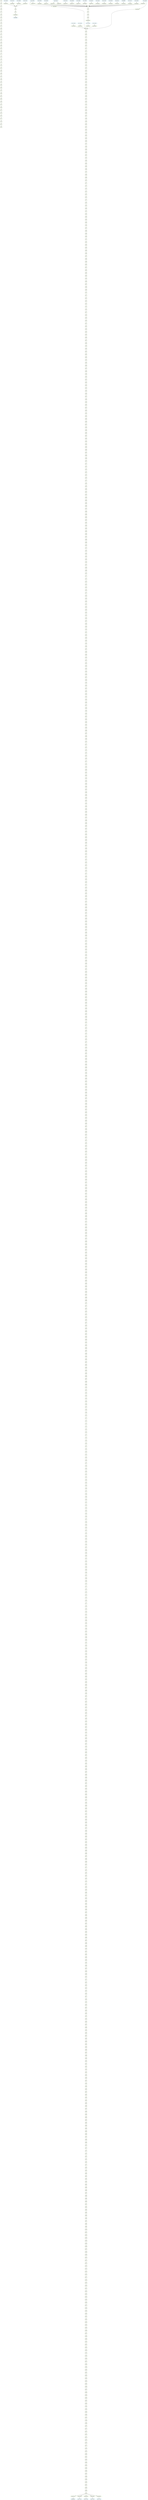 digraph luleshtraces{
k33 [label=k33 color=chartreuse4 shape=rectangle];k35 [label=k35 color=chartreuse4 shape=rectangle];
k33 -> k35;
k35 [label=k35 color=chartreuse4 shape=rectangle];k37 [label=k37 color=chartreuse4 shape=rectangle];
k35 -> k37;
k37 [label=k37 color=chartreuse4 shape=rectangle];k39 [label=k39 color=chartreuse4 shape=rectangle];
k37 -> k39;
k39 [label=k39 color=chartreuse4 shape=rectangle];k41 [label=k41 color=chartreuse4 shape=rectangle];
k39 -> k41;
k41 [label=k41 color=chartreuse4 shape=rectangle];k43 [label=k43 color=chartreuse4 shape=rectangle];
k41 -> k43;
k43 [label=k43 color=chartreuse4 shape=rectangle];k45 [label=k45 color=chartreuse4 shape=rectangle];
k43 -> k45;
k45 [label=k45 color=chartreuse4 shape=rectangle];k47 [label=k47 color=chartreuse4 shape=rectangle];
k45 -> k47;
k47 [label=k47 color=chartreuse4 shape=rectangle];k49 [label=k49 color=chartreuse4 shape=rectangle];
k47 -> k49;
k49 [label=k49 color=chartreuse4 shape=rectangle];k51 [label=k51 color=chartreuse4 shape=rectangle];
k49 -> k51;
k51 [label=k51 color=chartreuse4 shape=rectangle];k53 [label=k53 color=chartreuse4 shape=rectangle];
k51 -> k53;
k53 [label=k53 color=chartreuse4 shape=rectangle];k55 [label=k55 color=chartreuse4 shape=rectangle];
k53 -> k55;
k55 [label=k55 color=chartreuse4 shape=rectangle];k57 [label=k57 color=chartreuse4 shape=rectangle];
k55 -> k57;
k57 [label=k57 color=chartreuse4 shape=rectangle];k59 [label=k59 color=chartreuse4 shape=rectangle];
k57 -> k59;
k59 [label=k59 color=chartreuse4 shape=rectangle];k61 [label=k61 color=chartreuse4 shape=rectangle];
k59 -> k61;
k61 [label=k61 color=chartreuse4 shape=rectangle];k63 [label=k63 color=chartreuse4 shape=rectangle];
k61 -> k63;
k63 [label=k63 color=chartreuse4 shape=rectangle];k65 [label=k65 color=chartreuse4 shape=rectangle];
k63 -> k65;
k65 [label=k65 color=chartreuse4 shape=rectangle];k67 [label=k67 color=chartreuse4 shape=rectangle];
k65 -> k67;
k67 [label=k67 color=chartreuse4 shape=rectangle];k69 [label=k69 color=chartreuse4 shape=rectangle];
k67 -> k69;
k69 [label=k69 color=chartreuse4 shape=rectangle];k71 [label=k71 color=chartreuse4 shape=rectangle];
k69 -> k71;
k71 [label=k71 color=chartreuse4 shape=rectangle];k73 [label=k73 color=chartreuse4 shape=rectangle];
k71 -> k73;
k73 [label=k73 color=chartreuse4 shape=rectangle];k75 [label=k75 color=chartreuse4 shape=rectangle];
k73 -> k75;
k75 [label=k75 color=chartreuse4 shape=rectangle];k77 [label=k77 color=chartreuse4 shape=rectangle];
k75 -> k77;
k77 [label=k77 color=chartreuse4 shape=rectangle];k79 [label=k79 color=chartreuse4 shape=rectangle];
k77 -> k79;
k79 [label=k79 color=chartreuse4 shape=rectangle];k81 [label=k81 color=chartreuse4 shape=rectangle];
k79 -> k81;
k81 [label=k81 color=chartreuse4 shape=rectangle];k83 [label=k83 color=chartreuse4 shape=rectangle];
k81 -> k83;
k83 [label=k83 color=chartreuse4 shape=rectangle];k85 [label=k85 color=chartreuse4 shape=rectangle];
k83 -> k85;
k85 [label=k85 color=chartreuse4 shape=rectangle];k87 [label=k87 color=chartreuse4 shape=rectangle];
k85 -> k87;
k87 [label=k87 color=chartreuse4 shape=rectangle];k89 [label=k89 color=chartreuse4 shape=rectangle];
k87 -> k89;
k89 [label=k89 color=chartreuse4 shape=rectangle];k91 [label=k91 color=chartreuse4 shape=rectangle];
k89 -> k91;
k91 [label=k91 color=chartreuse4 shape=rectangle];k93 [label=k93 color=chartreuse4 shape=rectangle];
k91 -> k93;
k93 [label=k93 color=chartreuse4 shape=rectangle];k95 [label=k95 color=chartreuse4 shape=rectangle];
k93 -> k95;
k95 [label=k95 color=chartreuse4 shape=rectangle];k97 [label=k97 color=chartreuse4 shape=rectangle];
k95 -> k97;
k97 [label=k97 color=chartreuse4 shape=rectangle];k99 [label=k99 color=chartreuse4 shape=rectangle];
k97 -> k99;
k99 [label=k99 color=chartreuse4 shape=rectangle];k101 [label=k101 color=chartreuse4 shape=rectangle];
k99 -> k101;
k101 [label=k101 color=chartreuse4 shape=rectangle];k103 [label=k103 color=chartreuse4 shape=rectangle];
k101 -> k103;
k103 [label=k103 color=chartreuse4 shape=rectangle];k105 [label=k105 color=chartreuse4 shape=rectangle];
k103 -> k105;
k105 [label=k105 color=chartreuse4 shape=rectangle];k107 [label=k107 color=chartreuse4 shape=rectangle];
k105 -> k107;
k107 [label=k107 color=chartreuse4 shape=rectangle];k109 [label=k109 color=chartreuse4 shape=rectangle];
k107 -> k109;
k109 [label=k109 color=chartreuse4 shape=rectangle];k111 [label=k111 color=chartreuse4 shape=rectangle];
k109 -> k111;
k111 [label=k111 color=chartreuse4 shape=rectangle];k113 [label=k113 color=chartreuse4 shape=rectangle];
k111 -> k113;
k113 [label=k113 color=chartreuse4 shape=rectangle];k115 [label=k115 color=chartreuse4 shape=rectangle];
k113 -> k115;
k115 [label=k115 color=chartreuse4 shape=rectangle];k117 [label=k117 color=chartreuse4 shape=rectangle];
k115 -> k117;
k117 [label=k117 color=chartreuse4 shape=rectangle];k119 [label=k119 color=chartreuse4 shape=rectangle];
k117 -> k119;
k119 [label=k119 color=chartreuse4 shape=rectangle];k121 [label=k121 color=chartreuse4 shape=rectangle];
k119 -> k121;
k121 [label=k121 color=chartreuse4 shape=rectangle];k123 [label=k123 color=chartreuse4 shape=rectangle];
k121 -> k123;
z454384624i0 [label=b0x1b155bf0 color=deepskyblue2];z2740998144i1s7 [label=b0xa3605000 color=chartreuse3];
z454384624i0 -> z2740998144i1s7;
z2740998144i1s7 [label=b0xa3605000 color=chartreuse3];k133 [label=k133 color=chartreuse4 shape=rectangle];
z2740998144i1s7 -> k133;
z454386368i0 [label=b0x1b1562c0 color=deepskyblue2];z2741000192i1s7 [label=b0xa3605800 color=chartreuse3];
z454386368i0 -> z2741000192i1s7;
z2741000192i1s7 [label=b0xa3605800 color=chartreuse3];k133 [label=k133 color=chartreuse4 shape=rectangle];
z2741000192i1s7 -> k133;
z454388112i0 [label=b0x1b156990 color=deepskyblue2];z2741002240i1s7 [label=b0xa3606000 color=chartreuse3];
z454388112i0 -> z2741002240i1s7;
z2741002240i1s7 [label=b0xa3606000 color=chartreuse3];k133 [label=k133 color=chartreuse4 shape=rectangle];
z2741002240i1s7 -> k133;
z454389856i0 [label=b0x1b157060 color=deepskyblue2];z2740978176i1s7 [label=b0xa3600200 color=chartreuse3];
z454389856i0 -> z2740978176i1s7;
z2740978176i1s7 [label=b0xa3600200 color=chartreuse3];k133 [label=k133 color=chartreuse4 shape=rectangle];
z2740978176i1s7 -> k133;
k133 [label=k133 color=chartreuse4 shape=rectangle];k135 [label=k135 color=chartreuse4 shape=rectangle];
k133 -> k135;
k135 [label=k135 color=chartreuse4 shape=rectangle];k137 [label=k137 color=chartreuse4 shape=rectangle];
k135 -> k137;
k137 [label=k137 color=chartreuse4 shape=rectangle];z2740992000i1s7 [label = b0xa3603800 color=chartreuse3];
k137-> z2740992000i1s7;
z2740992000i1s7 [label=b0xa3603800 color=chartreuse3];z1715462064i1 [label=b0x663fdfb0 color=deepskyblue2];
z2740992000i1s7 -> z1715462064i1;
z454398272i0 [label=b0x1b159140 color=deepskyblue2];z2741025792i1s7 [label=b0xa360bc00 color=chartreuse3];
z454398272i0 -> z2741025792i1s7;
z2741025792i1s7 [label=b0xa360bc00 color=chartreuse3];k177 [label=k177 color=chartreuse4 shape=rectangle];
z2741025792i1s7 -> k177;
z454398112i0 [label=b0x1b1590a0 color=deepskyblue2];z2741025280i1s7 [label=b0xa360ba00 color=chartreuse3];
z454398112i0 -> z2741025280i1s7;
z2741025280i1s7 [label=b0xa360ba00 color=chartreuse3];k177 [label=k177 color=chartreuse4 shape=rectangle];
z2741025280i1s7 -> k177;
z454397952i0 [label=b0x1b159000 color=deepskyblue2];z2741024768i1s7 [label=b0xa360b800 color=chartreuse3];
z454397952i0 -> z2741024768i1s7;
z2741024768i1s7 [label=b0xa360b800 color=chartreuse3];k177 [label=k177 color=chartreuse4 shape=rectangle];
z2741024768i1s7 -> k177;
z454401504i0 [label=b0x1b159de0 color=deepskyblue2];z2740985344i1s7 [label=b0xa3601e00 color=chartreuse3];
z454401504i0 -> z2740985344i1s7;
z2740985344i1s7 [label=b0xa3601e00 color=chartreuse3];k177 [label=k177 color=chartreuse4 shape=rectangle];
z2740985344i1s7 -> k177;
z454398432i0 [label=b0x1b1591e0 color=deepskyblue2];z2740982272i1s7 [label=b0xa3601200 color=chartreuse3];
z454398432i0 -> z2740982272i1s7;
z2740982272i1s7 [label=b0xa3601200 color=chartreuse3];k177 [label=k177 color=chartreuse4 shape=rectangle];
z2740982272i1s7 -> k177;
z454398944i0 [label=b0x1b1593e0 color=deepskyblue2];z2740982784i1s7 [label=b0xa3601400 color=chartreuse3];
z454398944i0 -> z2740982784i1s7;
z2740982784i1s7 [label=b0xa3601400 color=chartreuse3];k177 [label=k177 color=chartreuse4 shape=rectangle];
z2740982784i1s7 -> k177;
z454399456i0 [label=b0x1b1595e0 color=deepskyblue2];z2740983296i1s7 [label=b0xa3601600 color=chartreuse3];
z454399456i0 -> z2740983296i1s7;
z2740983296i1s7 [label=b0xa3601600 color=chartreuse3];k177 [label=k177 color=chartreuse4 shape=rectangle];
z2740983296i1s7 -> k177;
z454399968i0 [label=b0x1b1597e0 color=deepskyblue2];z2740983808i1s7 [label=b0xa3601800 color=chartreuse3];
z454399968i0 -> z2740983808i1s7;
z2740983808i1s7 [label=b0xa3601800 color=chartreuse3];k177 [label=k177 color=chartreuse4 shape=rectangle];
z2740983808i1s7 -> k177;
z454400480i0 [label=b0x1b1599e0 color=deepskyblue2];z2740984320i1s7 [label=b0xa3601a00 color=chartreuse3];
z454400480i0 -> z2740984320i1s7;
z2740984320i1s7 [label=b0xa3601a00 color=chartreuse3];k177 [label=k177 color=chartreuse4 shape=rectangle];
z2740984320i1s7 -> k177;
z454400992i0 [label=b0x1b159be0 color=deepskyblue2];z2740984832i1s7 [label=b0xa3601c00 color=chartreuse3];
z454400992i0 -> z2740984832i1s7;
z2740984832i1s7 [label=b0xa3601c00 color=chartreuse3];k177 [label=k177 color=chartreuse4 shape=rectangle];
z2740984832i1s7 -> k177;
z454402016i0 [label=b0x1b159fe0 color=deepskyblue2];z2741026304i1s7 [label=b0xa360be00 color=chartreuse3];
z454402016i0 -> z2741026304i1s7;
z2741026304i1s7 [label=b0xa360be00 color=chartreuse3];k177 [label=k177 color=chartreuse4 shape=rectangle];
z2741026304i1s7 -> k177;
z442148160i0 [label=b0x1a5aa540 color=deepskyblue2];z2741027328i1s7 [label=b0xa360c200 color=chartreuse3];
z442148160i0 -> z2741027328i1s7;
z2741027328i1s7 [label=b0xa360c200 color=chartreuse3];k177 [label=k177 color=chartreuse4 shape=rectangle];
z2741027328i1s7 -> k177;
z454402896i0 [label=b0x1b15a350 color=deepskyblue2];z2741028352i1s7 [label=b0xa360c600 color=chartreuse3];
z454402896i0 -> z2741028352i1s7;
z2741028352i1s7 [label=b0xa360c600 color=chartreuse3];k177 [label=k177 color=chartreuse4 shape=rectangle];
z2741028352i1s7 -> k177;
z454398432i0 [label=b0x1b1591e0 color=deepskyblue2];z2740977664i1s7 [label=b0xa3600000 color=chartreuse3];
z454398432i0 -> z2740977664i1s7;
z2740977664i1s7 [label=b0xa3600000 color=chartreuse3];k177 [label=k177 color=chartreuse4 shape=rectangle];
z2740977664i1s7 -> k177;
z454419584i0 [label=b0x1b15e480 color=deepskyblue2];z2741022720i1s7 [label=b0xa360b000 color=chartreuse3];
z454419584i0 -> z2741022720i1s7;
z2741022720i1s7 [label=b0xa360b000 color=chartreuse3];k177 [label=k177 color=chartreuse4 shape=rectangle];
z2741022720i1s7 -> k177;
z445991552i0 [label=b0x1a954a80 color=deepskyblue2];z2740992000i2s7 [label=b0xa3603800 color=chartreuse3];
z445991552i0 -> z2740992000i2s7;
z2740992000i2s7 [label=b0xa3603800 color=chartreuse3];k177 [label=k177 color=chartreuse4 shape=rectangle];
z2740992000i2s7 -> k177;
z442983184i0 [label=b0x1a676310 color=deepskyblue2];z2740997120i1s7 [label=b0xa3604c00 color=chartreuse3];
z442983184i0 -> z2740997120i1s7;
z2740997120i1s7 [label=b0xa3604c00 color=chartreuse3];k177 [label=k177 color=chartreuse4 shape=rectangle];
z2740997120i1s7 -> k177;
z1715462032i0 [label=b0x663fdf90 color=deepskyblue2];z2740985856i1s7 [label=b0xa3602000 color=chartreuse3];
z1715462032i0 -> z2740985856i1s7;
z2740985856i1s7 [label=b0xa3602000 color=chartreuse3];k177 [label=k177 color=chartreuse4 shape=rectangle];
z2740985856i1s7 -> k177;
k177 [label=k177 color=chartreuse4 shape=rectangle];k179 [label=k179 color=chartreuse4 shape=rectangle];
k177 -> k179;
k179 [label=k179 color=chartreuse4 shape=rectangle];k181 [label=k181 color=chartreuse4 shape=rectangle];
k179 -> k181;
k181 [label=k181 color=chartreuse4 shape=rectangle];k183 [label=k183 color=chartreuse4 shape=rectangle];
k181 -> k183;
k183 [label=k183 color=chartreuse4 shape=rectangle];k185 [label=k185 color=chartreuse4 shape=rectangle];
k183 -> k185;
k185 [label=k185 color=chartreuse4 shape=rectangle];z2741022720i2s7 [label = b0xa360b000 color=chartreuse3];
k185-> z2741022720i2s7;
z2741022720i2s7 [label=b0xa360b000 color=chartreuse3];z454419584i1 [label=b0x1b15e480 color=deepskyblue2];
z2741022720i2s7 -> z454419584i1;
z454427472i0 [label=b0x1b160350 color=deepskyblue2];z2741033472i1s7 [label=b0xa360da00 color=chartreuse3];
z454427472i0 -> z2741033472i1s7;
z2741033472i1s7 [label=b0xa360da00 color=chartreuse3];k201 [label=k201 color=chartreuse4 shape=rectangle];
z2741033472i1s7 -> k201;
z454427536i0 [label=b0x1b160390 color=deepskyblue2];z2741033984i1s7 [label=b0xa360dc00 color=chartreuse3];
z454427536i0 -> z2741033984i1s7;
z2741033984i1s7 [label=b0xa360dc00 color=chartreuse3];k201 [label=k201 color=chartreuse4 shape=rectangle];
z2741033984i1s7 -> k201;
z454398944i0 [label=b0x1b1593e0 color=deepskyblue2];z2741032448i1s7 [label=b0xa360d600 color=chartreuse3];
z454398944i0 -> z2741032448i1s7;
z2741032448i1s7 [label=b0xa360d600 color=chartreuse3];k201 [label=k201 color=chartreuse4 shape=rectangle];
z2741032448i1s7 -> k201;
z454399456i0 [label=b0x1b1595e0 color=deepskyblue2];z2741032960i1s7 [label=b0xa360d800 color=chartreuse3];
z454399456i0 -> z2741032960i1s7;
z2741032960i1s7 [label=b0xa360d800 color=chartreuse3];k201 [label=k201 color=chartreuse4 shape=rectangle];
z2741032960i1s7 -> k201;
z454427600i0 [label=b0x1b1603d0 color=deepskyblue2];z2741034496i1s7 [label=b0xa360de00 color=chartreuse3];
z454427600i0 -> z2741034496i1s7;
z2741034496i1s7 [label=b0xa360de00 color=chartreuse3];k201 [label=k201 color=chartreuse4 shape=rectangle];
z2741034496i1s7 -> k201;
z454419584i1 [label=b0x1b15e480 color=deepskyblue2];z2741022720i3s7 [label=b0xa360b000 color=chartreuse3];
z454419584i1 -> z2741022720i3s7;
z2741022720i3s7 [label=b0xa360b000 color=chartreuse3];k201 [label=k201 color=chartreuse4 shape=rectangle];
z2741022720i3s7 -> k201;
k201 [label=k201 color=chartreuse4 shape=rectangle];k203 [label=k203 color=chartreuse4 shape=rectangle];
k201 -> k203;
k203 [label=k203 color=chartreuse4 shape=rectangle];k205 [label=k205 color=chartreuse4 shape=rectangle];
k203 -> k205;
k205 [label=k205 color=chartreuse4 shape=rectangle];k207 [label=k207 color=chartreuse4 shape=rectangle];
k205 -> k207;
k207 [label=k207 color=chartreuse4 shape=rectangle];k208 [label=k208 color=chartreuse4 shape=rectangle];
k207 -> k208;
k208 [label=k208 color=chartreuse4 shape=rectangle];k209 [label=k209 color=chartreuse4 shape=rectangle];
k208 -> k209;
k209 [label=k209 color=chartreuse4 shape=rectangle];k210 [label=k210 color=chartreuse4 shape=rectangle];
k209 -> k210;
k210 [label=k210 color=chartreuse4 shape=rectangle];k211 [label=k211 color=chartreuse4 shape=rectangle];
k210 -> k211;
k211 [label=k211 color=chartreuse4 shape=rectangle];k212 [label=k212 color=chartreuse4 shape=rectangle];
k211 -> k212;
k212 [label=k212 color=chartreuse4 shape=rectangle];k213 [label=k213 color=chartreuse4 shape=rectangle];
k212 -> k213;
k213 [label=k213 color=chartreuse4 shape=rectangle];k214 [label=k214 color=chartreuse4 shape=rectangle];
k213 -> k214;
k214 [label=k214 color=chartreuse4 shape=rectangle];k216 [label=k216 color=chartreuse4 shape=rectangle];
k214 -> k216;
k216 [label=k216 color=chartreuse4 shape=rectangle];k218 [label=k218 color=chartreuse4 shape=rectangle];
k216 -> k218;
k218 [label=k218 color=chartreuse4 shape=rectangle];k220 [label=k220 color=chartreuse4 shape=rectangle];
k218 -> k220;
k220 [label=k220 color=chartreuse4 shape=rectangle];k222 [label=k222 color=chartreuse4 shape=rectangle];
k220 -> k222;
k222 [label=k222 color=chartreuse4 shape=rectangle];k224 [label=k224 color=chartreuse4 shape=rectangle];
k222 -> k224;
k224 [label=k224 color=chartreuse4 shape=rectangle];k226 [label=k226 color=chartreuse4 shape=rectangle];
k224 -> k226;
k226 [label=k226 color=chartreuse4 shape=rectangle];k228 [label=k228 color=chartreuse4 shape=rectangle];
k226 -> k228;
k228 [label=k228 color=chartreuse4 shape=rectangle];k230 [label=k230 color=chartreuse4 shape=rectangle];
k228 -> k230;
k230 [label=k230 color=chartreuse4 shape=rectangle];k232 [label=k232 color=chartreuse4 shape=rectangle];
k230 -> k232;
k232 [label=k232 color=chartreuse4 shape=rectangle];k234 [label=k234 color=chartreuse4 shape=rectangle];
k232 -> k234;
k234 [label=k234 color=chartreuse4 shape=rectangle];k235 [label=k235 color=chartreuse4 shape=rectangle];
k234 -> k235;
k235 [label=k235 color=chartreuse4 shape=rectangle];k236 [label=k236 color=chartreuse4 shape=rectangle];
k235 -> k236;
k236 [label=k236 color=chartreuse4 shape=rectangle];k237 [label=k237 color=chartreuse4 shape=rectangle];
k236 -> k237;
k237 [label=k237 color=chartreuse4 shape=rectangle];k239 [label=k239 color=chartreuse4 shape=rectangle];
k237 -> k239;
k239 [label=k239 color=chartreuse4 shape=rectangle];k241 [label=k241 color=chartreuse4 shape=rectangle];
k239 -> k241;
k241 [label=k241 color=chartreuse4 shape=rectangle];k242 [label=k242 color=chartreuse4 shape=rectangle];
k241 -> k242;
k242 [label=k242 color=chartreuse4 shape=rectangle];k243 [label=k243 color=chartreuse4 shape=rectangle];
k242 -> k243;
k243 [label=k243 color=chartreuse4 shape=rectangle];k244 [label=k244 color=chartreuse4 shape=rectangle];
k243 -> k244;
k244 [label=k244 color=chartreuse4 shape=rectangle];k245 [label=k245 color=chartreuse4 shape=rectangle];
k244 -> k245;
k245 [label=k245 color=chartreuse4 shape=rectangle];k246 [label=k246 color=chartreuse4 shape=rectangle];
k245 -> k246;
k246 [label=k246 color=chartreuse4 shape=rectangle];k247 [label=k247 color=chartreuse4 shape=rectangle];
k246 -> k247;
k247 [label=k247 color=chartreuse4 shape=rectangle];k248 [label=k248 color=chartreuse4 shape=rectangle];
k247 -> k248;
k248 [label=k248 color=chartreuse4 shape=rectangle];k249 [label=k249 color=chartreuse4 shape=rectangle];
k248 -> k249;
k249 [label=k249 color=chartreuse4 shape=rectangle];k250 [label=k250 color=chartreuse4 shape=rectangle];
k249 -> k250;
k250 [label=k250 color=chartreuse4 shape=rectangle];k251 [label=k251 color=chartreuse4 shape=rectangle];
k250 -> k251;
k251 [label=k251 color=chartreuse4 shape=rectangle];k252 [label=k252 color=chartreuse4 shape=rectangle];
k251 -> k252;
k252 [label=k252 color=chartreuse4 shape=rectangle];k253 [label=k253 color=chartreuse4 shape=rectangle];
k252 -> k253;
k253 [label=k253 color=chartreuse4 shape=rectangle];k254 [label=k254 color=chartreuse4 shape=rectangle];
k253 -> k254;
k254 [label=k254 color=chartreuse4 shape=rectangle];k255 [label=k255 color=chartreuse4 shape=rectangle];
k254 -> k255;
k255 [label=k255 color=chartreuse4 shape=rectangle];k256 [label=k256 color=chartreuse4 shape=rectangle];
k255 -> k256;
k256 [label=k256 color=chartreuse4 shape=rectangle];k257 [label=k257 color=chartreuse4 shape=rectangle];
k256 -> k257;
k257 [label=k257 color=chartreuse4 shape=rectangle];k258 [label=k258 color=chartreuse4 shape=rectangle];
k257 -> k258;
k258 [label=k258 color=chartreuse4 shape=rectangle];k259 [label=k259 color=chartreuse4 shape=rectangle];
k258 -> k259;
k259 [label=k259 color=chartreuse4 shape=rectangle];k260 [label=k260 color=chartreuse4 shape=rectangle];
k259 -> k260;
k260 [label=k260 color=chartreuse4 shape=rectangle];k261 [label=k261 color=chartreuse4 shape=rectangle];
k260 -> k261;
k261 [label=k261 color=chartreuse4 shape=rectangle];k262 [label=k262 color=chartreuse4 shape=rectangle];
k261 -> k262;
k262 [label=k262 color=chartreuse4 shape=rectangle];k263 [label=k263 color=chartreuse4 shape=rectangle];
k262 -> k263;
k263 [label=k263 color=chartreuse4 shape=rectangle];k264 [label=k264 color=chartreuse4 shape=rectangle];
k263 -> k264;
k264 [label=k264 color=chartreuse4 shape=rectangle];k265 [label=k265 color=chartreuse4 shape=rectangle];
k264 -> k265;
k265 [label=k265 color=chartreuse4 shape=rectangle];k266 [label=k266 color=chartreuse4 shape=rectangle];
k265 -> k266;
k266 [label=k266 color=chartreuse4 shape=rectangle];k267 [label=k267 color=chartreuse4 shape=rectangle];
k266 -> k267;
k267 [label=k267 color=chartreuse4 shape=rectangle];k268 [label=k268 color=chartreuse4 shape=rectangle];
k267 -> k268;
k268 [label=k268 color=chartreuse4 shape=rectangle];k269 [label=k269 color=chartreuse4 shape=rectangle];
k268 -> k269;
k269 [label=k269 color=chartreuse4 shape=rectangle];k270 [label=k270 color=chartreuse4 shape=rectangle];
k269 -> k270;
k270 [label=k270 color=chartreuse4 shape=rectangle];k271 [label=k271 color=chartreuse4 shape=rectangle];
k270 -> k271;
k271 [label=k271 color=chartreuse4 shape=rectangle];k272 [label=k272 color=chartreuse4 shape=rectangle];
k271 -> k272;
k272 [label=k272 color=chartreuse4 shape=rectangle];k273 [label=k273 color=chartreuse4 shape=rectangle];
k272 -> k273;
k273 [label=k273 color=chartreuse4 shape=rectangle];k274 [label=k274 color=chartreuse4 shape=rectangle];
k273 -> k274;
k274 [label=k274 color=chartreuse4 shape=rectangle];k275 [label=k275 color=chartreuse4 shape=rectangle];
k274 -> k275;
k275 [label=k275 color=chartreuse4 shape=rectangle];k276 [label=k276 color=chartreuse4 shape=rectangle];
k275 -> k276;
k276 [label=k276 color=chartreuse4 shape=rectangle];k277 [label=k277 color=chartreuse4 shape=rectangle];
k276 -> k277;
k277 [label=k277 color=chartreuse4 shape=rectangle];k278 [label=k278 color=chartreuse4 shape=rectangle];
k277 -> k278;
k278 [label=k278 color=chartreuse4 shape=rectangle];k279 [label=k279 color=chartreuse4 shape=rectangle];
k278 -> k279;
k279 [label=k279 color=chartreuse4 shape=rectangle];k280 [label=k280 color=chartreuse4 shape=rectangle];
k279 -> k280;
k280 [label=k280 color=chartreuse4 shape=rectangle];k281 [label=k281 color=chartreuse4 shape=rectangle];
k280 -> k281;
k281 [label=k281 color=chartreuse4 shape=rectangle];k282 [label=k282 color=chartreuse4 shape=rectangle];
k281 -> k282;
k282 [label=k282 color=chartreuse4 shape=rectangle];k283 [label=k283 color=chartreuse4 shape=rectangle];
k282 -> k283;
k283 [label=k283 color=chartreuse4 shape=rectangle];k284 [label=k284 color=chartreuse4 shape=rectangle];
k283 -> k284;
k284 [label=k284 color=chartreuse4 shape=rectangle];k285 [label=k285 color=chartreuse4 shape=rectangle];
k284 -> k285;
k285 [label=k285 color=chartreuse4 shape=rectangle];k286 [label=k286 color=chartreuse4 shape=rectangle];
k285 -> k286;
k286 [label=k286 color=chartreuse4 shape=rectangle];k287 [label=k287 color=chartreuse4 shape=rectangle];
k286 -> k287;
k287 [label=k287 color=chartreuse4 shape=rectangle];k288 [label=k288 color=chartreuse4 shape=rectangle];
k287 -> k288;
k288 [label=k288 color=chartreuse4 shape=rectangle];k289 [label=k289 color=chartreuse4 shape=rectangle];
k288 -> k289;
k289 [label=k289 color=chartreuse4 shape=rectangle];k290 [label=k290 color=chartreuse4 shape=rectangle];
k289 -> k290;
k290 [label=k290 color=chartreuse4 shape=rectangle];k291 [label=k291 color=chartreuse4 shape=rectangle];
k290 -> k291;
k291 [label=k291 color=chartreuse4 shape=rectangle];k292 [label=k292 color=chartreuse4 shape=rectangle];
k291 -> k292;
k292 [label=k292 color=chartreuse4 shape=rectangle];k293 [label=k293 color=chartreuse4 shape=rectangle];
k292 -> k293;
k293 [label=k293 color=chartreuse4 shape=rectangle];k294 [label=k294 color=chartreuse4 shape=rectangle];
k293 -> k294;
k294 [label=k294 color=chartreuse4 shape=rectangle];k295 [label=k295 color=chartreuse4 shape=rectangle];
k294 -> k295;
k295 [label=k295 color=chartreuse4 shape=rectangle];k296 [label=k296 color=chartreuse4 shape=rectangle];
k295 -> k296;
k296 [label=k296 color=chartreuse4 shape=rectangle];k297 [label=k297 color=chartreuse4 shape=rectangle];
k296 -> k297;
k297 [label=k297 color=chartreuse4 shape=rectangle];k298 [label=k298 color=chartreuse4 shape=rectangle];
k297 -> k298;
k298 [label=k298 color=chartreuse4 shape=rectangle];k299 [label=k299 color=chartreuse4 shape=rectangle];
k298 -> k299;
k299 [label=k299 color=chartreuse4 shape=rectangle];k300 [label=k300 color=chartreuse4 shape=rectangle];
k299 -> k300;
k300 [label=k300 color=chartreuse4 shape=rectangle];k301 [label=k301 color=chartreuse4 shape=rectangle];
k300 -> k301;
k301 [label=k301 color=chartreuse4 shape=rectangle];k302 [label=k302 color=chartreuse4 shape=rectangle];
k301 -> k302;
k302 [label=k302 color=chartreuse4 shape=rectangle];k303 [label=k303 color=chartreuse4 shape=rectangle];
k302 -> k303;
k303 [label=k303 color=chartreuse4 shape=rectangle];k304 [label=k304 color=chartreuse4 shape=rectangle];
k303 -> k304;
k304 [label=k304 color=chartreuse4 shape=rectangle];k305 [label=k305 color=chartreuse4 shape=rectangle];
k304 -> k305;
k305 [label=k305 color=chartreuse4 shape=rectangle];k306 [label=k306 color=chartreuse4 shape=rectangle];
k305 -> k306;
k306 [label=k306 color=chartreuse4 shape=rectangle];k307 [label=k307 color=chartreuse4 shape=rectangle];
k306 -> k307;
k307 [label=k307 color=chartreuse4 shape=rectangle];k308 [label=k308 color=chartreuse4 shape=rectangle];
k307 -> k308;
k308 [label=k308 color=chartreuse4 shape=rectangle];k309 [label=k309 color=chartreuse4 shape=rectangle];
k308 -> k309;
k309 [label=k309 color=chartreuse4 shape=rectangle];k310 [label=k310 color=chartreuse4 shape=rectangle];
k309 -> k310;
k310 [label=k310 color=chartreuse4 shape=rectangle];k311 [label=k311 color=chartreuse4 shape=rectangle];
k310 -> k311;
k311 [label=k311 color=chartreuse4 shape=rectangle];k312 [label=k312 color=chartreuse4 shape=rectangle];
k311 -> k312;
k312 [label=k312 color=chartreuse4 shape=rectangle];k313 [label=k313 color=chartreuse4 shape=rectangle];
k312 -> k313;
k313 [label=k313 color=chartreuse4 shape=rectangle];k314 [label=k314 color=chartreuse4 shape=rectangle];
k313 -> k314;
k314 [label=k314 color=chartreuse4 shape=rectangle];k315 [label=k315 color=chartreuse4 shape=rectangle];
k314 -> k315;
k315 [label=k315 color=chartreuse4 shape=rectangle];k316 [label=k316 color=chartreuse4 shape=rectangle];
k315 -> k316;
k316 [label=k316 color=chartreuse4 shape=rectangle];k317 [label=k317 color=chartreuse4 shape=rectangle];
k316 -> k317;
k317 [label=k317 color=chartreuse4 shape=rectangle];k318 [label=k318 color=chartreuse4 shape=rectangle];
k317 -> k318;
k318 [label=k318 color=chartreuse4 shape=rectangle];k319 [label=k319 color=chartreuse4 shape=rectangle];
k318 -> k319;
k319 [label=k319 color=chartreuse4 shape=rectangle];k320 [label=k320 color=chartreuse4 shape=rectangle];
k319 -> k320;
k320 [label=k320 color=chartreuse4 shape=rectangle];k321 [label=k321 color=chartreuse4 shape=rectangle];
k320 -> k321;
k321 [label=k321 color=chartreuse4 shape=rectangle];k322 [label=k322 color=chartreuse4 shape=rectangle];
k321 -> k322;
k322 [label=k322 color=chartreuse4 shape=rectangle];k323 [label=k323 color=chartreuse4 shape=rectangle];
k322 -> k323;
k323 [label=k323 color=chartreuse4 shape=rectangle];k324 [label=k324 color=chartreuse4 shape=rectangle];
k323 -> k324;
k324 [label=k324 color=chartreuse4 shape=rectangle];k325 [label=k325 color=chartreuse4 shape=rectangle];
k324 -> k325;
k325 [label=k325 color=chartreuse4 shape=rectangle];k326 [label=k326 color=chartreuse4 shape=rectangle];
k325 -> k326;
k326 [label=k326 color=chartreuse4 shape=rectangle];k327 [label=k327 color=chartreuse4 shape=rectangle];
k326 -> k327;
k327 [label=k327 color=chartreuse4 shape=rectangle];k328 [label=k328 color=chartreuse4 shape=rectangle];
k327 -> k328;
k328 [label=k328 color=chartreuse4 shape=rectangle];k329 [label=k329 color=chartreuse4 shape=rectangle];
k328 -> k329;
k329 [label=k329 color=chartreuse4 shape=rectangle];k330 [label=k330 color=chartreuse4 shape=rectangle];
k329 -> k330;
k330 [label=k330 color=chartreuse4 shape=rectangle];k331 [label=k331 color=chartreuse4 shape=rectangle];
k330 -> k331;
k331 [label=k331 color=chartreuse4 shape=rectangle];k332 [label=k332 color=chartreuse4 shape=rectangle];
k331 -> k332;
k332 [label=k332 color=chartreuse4 shape=rectangle];k333 [label=k333 color=chartreuse4 shape=rectangle];
k332 -> k333;
k333 [label=k333 color=chartreuse4 shape=rectangle];k334 [label=k334 color=chartreuse4 shape=rectangle];
k333 -> k334;
k334 [label=k334 color=chartreuse4 shape=rectangle];k335 [label=k335 color=chartreuse4 shape=rectangle];
k334 -> k335;
k335 [label=k335 color=chartreuse4 shape=rectangle];k336 [label=k336 color=chartreuse4 shape=rectangle];
k335 -> k336;
k336 [label=k336 color=chartreuse4 shape=rectangle];k337 [label=k337 color=chartreuse4 shape=rectangle];
k336 -> k337;
k337 [label=k337 color=chartreuse4 shape=rectangle];k338 [label=k338 color=chartreuse4 shape=rectangle];
k337 -> k338;
k338 [label=k338 color=chartreuse4 shape=rectangle];k339 [label=k339 color=chartreuse4 shape=rectangle];
k338 -> k339;
k339 [label=k339 color=chartreuse4 shape=rectangle];k340 [label=k340 color=chartreuse4 shape=rectangle];
k339 -> k340;
k340 [label=k340 color=chartreuse4 shape=rectangle];k341 [label=k341 color=chartreuse4 shape=rectangle];
k340 -> k341;
k341 [label=k341 color=chartreuse4 shape=rectangle];k342 [label=k342 color=chartreuse4 shape=rectangle];
k341 -> k342;
k342 [label=k342 color=chartreuse4 shape=rectangle];k343 [label=k343 color=chartreuse4 shape=rectangle];
k342 -> k343;
k343 [label=k343 color=chartreuse4 shape=rectangle];k344 [label=k344 color=chartreuse4 shape=rectangle];
k343 -> k344;
k344 [label=k344 color=chartreuse4 shape=rectangle];k345 [label=k345 color=chartreuse4 shape=rectangle];
k344 -> k345;
k345 [label=k345 color=chartreuse4 shape=rectangle];k346 [label=k346 color=chartreuse4 shape=rectangle];
k345 -> k346;
k346 [label=k346 color=chartreuse4 shape=rectangle];k347 [label=k347 color=chartreuse4 shape=rectangle];
k346 -> k347;
k347 [label=k347 color=chartreuse4 shape=rectangle];k348 [label=k348 color=chartreuse4 shape=rectangle];
k347 -> k348;
k348 [label=k348 color=chartreuse4 shape=rectangle];k349 [label=k349 color=chartreuse4 shape=rectangle];
k348 -> k349;
k349 [label=k349 color=chartreuse4 shape=rectangle];k350 [label=k350 color=chartreuse4 shape=rectangle];
k349 -> k350;
k350 [label=k350 color=chartreuse4 shape=rectangle];k351 [label=k351 color=chartreuse4 shape=rectangle];
k350 -> k351;
k351 [label=k351 color=chartreuse4 shape=rectangle];k352 [label=k352 color=chartreuse4 shape=rectangle];
k351 -> k352;
k352 [label=k352 color=chartreuse4 shape=rectangle];k353 [label=k353 color=chartreuse4 shape=rectangle];
k352 -> k353;
k353 [label=k353 color=chartreuse4 shape=rectangle];k354 [label=k354 color=chartreuse4 shape=rectangle];
k353 -> k354;
k354 [label=k354 color=chartreuse4 shape=rectangle];k355 [label=k355 color=chartreuse4 shape=rectangle];
k354 -> k355;
k355 [label=k355 color=chartreuse4 shape=rectangle];k356 [label=k356 color=chartreuse4 shape=rectangle];
k355 -> k356;
k356 [label=k356 color=chartreuse4 shape=rectangle];k357 [label=k357 color=chartreuse4 shape=rectangle];
k356 -> k357;
k357 [label=k357 color=chartreuse4 shape=rectangle];k358 [label=k358 color=chartreuse4 shape=rectangle];
k357 -> k358;
k358 [label=k358 color=chartreuse4 shape=rectangle];k359 [label=k359 color=chartreuse4 shape=rectangle];
k358 -> k359;
k359 [label=k359 color=chartreuse4 shape=rectangle];k360 [label=k360 color=chartreuse4 shape=rectangle];
k359 -> k360;
k360 [label=k360 color=chartreuse4 shape=rectangle];k361 [label=k361 color=chartreuse4 shape=rectangle];
k360 -> k361;
k361 [label=k361 color=chartreuse4 shape=rectangle];k362 [label=k362 color=chartreuse4 shape=rectangle];
k361 -> k362;
k362 [label=k362 color=chartreuse4 shape=rectangle];k363 [label=k363 color=chartreuse4 shape=rectangle];
k362 -> k363;
k363 [label=k363 color=chartreuse4 shape=rectangle];k364 [label=k364 color=chartreuse4 shape=rectangle];
k363 -> k364;
k364 [label=k364 color=chartreuse4 shape=rectangle];k365 [label=k365 color=chartreuse4 shape=rectangle];
k364 -> k365;
k365 [label=k365 color=chartreuse4 shape=rectangle];k366 [label=k366 color=chartreuse4 shape=rectangle];
k365 -> k366;
k366 [label=k366 color=chartreuse4 shape=rectangle];k367 [label=k367 color=chartreuse4 shape=rectangle];
k366 -> k367;
k367 [label=k367 color=chartreuse4 shape=rectangle];k368 [label=k368 color=chartreuse4 shape=rectangle];
k367 -> k368;
k368 [label=k368 color=chartreuse4 shape=rectangle];k369 [label=k369 color=chartreuse4 shape=rectangle];
k368 -> k369;
k369 [label=k369 color=chartreuse4 shape=rectangle];k370 [label=k370 color=chartreuse4 shape=rectangle];
k369 -> k370;
k370 [label=k370 color=chartreuse4 shape=rectangle];k371 [label=k371 color=chartreuse4 shape=rectangle];
k370 -> k371;
k371 [label=k371 color=chartreuse4 shape=rectangle];k372 [label=k372 color=chartreuse4 shape=rectangle];
k371 -> k372;
k372 [label=k372 color=chartreuse4 shape=rectangle];k373 [label=k373 color=chartreuse4 shape=rectangle];
k372 -> k373;
k373 [label=k373 color=chartreuse4 shape=rectangle];k374 [label=k374 color=chartreuse4 shape=rectangle];
k373 -> k374;
k374 [label=k374 color=chartreuse4 shape=rectangle];k375 [label=k375 color=chartreuse4 shape=rectangle];
k374 -> k375;
k375 [label=k375 color=chartreuse4 shape=rectangle];k376 [label=k376 color=chartreuse4 shape=rectangle];
k375 -> k376;
k376 [label=k376 color=chartreuse4 shape=rectangle];k377 [label=k377 color=chartreuse4 shape=rectangle];
k376 -> k377;
k377 [label=k377 color=chartreuse4 shape=rectangle];k378 [label=k378 color=chartreuse4 shape=rectangle];
k377 -> k378;
k378 [label=k378 color=chartreuse4 shape=rectangle];k379 [label=k379 color=chartreuse4 shape=rectangle];
k378 -> k379;
k379 [label=k379 color=chartreuse4 shape=rectangle];k380 [label=k380 color=chartreuse4 shape=rectangle];
k379 -> k380;
k380 [label=k380 color=chartreuse4 shape=rectangle];k381 [label=k381 color=chartreuse4 shape=rectangle];
k380 -> k381;
k381 [label=k381 color=chartreuse4 shape=rectangle];k382 [label=k382 color=chartreuse4 shape=rectangle];
k381 -> k382;
k382 [label=k382 color=chartreuse4 shape=rectangle];k383 [label=k383 color=chartreuse4 shape=rectangle];
k382 -> k383;
k383 [label=k383 color=chartreuse4 shape=rectangle];k384 [label=k384 color=chartreuse4 shape=rectangle];
k383 -> k384;
k384 [label=k384 color=chartreuse4 shape=rectangle];k385 [label=k385 color=chartreuse4 shape=rectangle];
k384 -> k385;
k385 [label=k385 color=chartreuse4 shape=rectangle];k386 [label=k386 color=chartreuse4 shape=rectangle];
k385 -> k386;
k386 [label=k386 color=chartreuse4 shape=rectangle];k387 [label=k387 color=chartreuse4 shape=rectangle];
k386 -> k387;
k387 [label=k387 color=chartreuse4 shape=rectangle];k388 [label=k388 color=chartreuse4 shape=rectangle];
k387 -> k388;
k388 [label=k388 color=chartreuse4 shape=rectangle];k389 [label=k389 color=chartreuse4 shape=rectangle];
k388 -> k389;
k389 [label=k389 color=chartreuse4 shape=rectangle];k390 [label=k390 color=chartreuse4 shape=rectangle];
k389 -> k390;
k390 [label=k390 color=chartreuse4 shape=rectangle];k391 [label=k391 color=chartreuse4 shape=rectangle];
k390 -> k391;
k391 [label=k391 color=chartreuse4 shape=rectangle];k392 [label=k392 color=chartreuse4 shape=rectangle];
k391 -> k392;
k392 [label=k392 color=chartreuse4 shape=rectangle];k393 [label=k393 color=chartreuse4 shape=rectangle];
k392 -> k393;
k393 [label=k393 color=chartreuse4 shape=rectangle];k394 [label=k394 color=chartreuse4 shape=rectangle];
k393 -> k394;
k394 [label=k394 color=chartreuse4 shape=rectangle];k395 [label=k395 color=chartreuse4 shape=rectangle];
k394 -> k395;
k395 [label=k395 color=chartreuse4 shape=rectangle];k396 [label=k396 color=chartreuse4 shape=rectangle];
k395 -> k396;
k396 [label=k396 color=chartreuse4 shape=rectangle];k397 [label=k397 color=chartreuse4 shape=rectangle];
k396 -> k397;
k397 [label=k397 color=chartreuse4 shape=rectangle];k398 [label=k398 color=chartreuse4 shape=rectangle];
k397 -> k398;
k398 [label=k398 color=chartreuse4 shape=rectangle];k399 [label=k399 color=chartreuse4 shape=rectangle];
k398 -> k399;
k399 [label=k399 color=chartreuse4 shape=rectangle];k400 [label=k400 color=chartreuse4 shape=rectangle];
k399 -> k400;
k400 [label=k400 color=chartreuse4 shape=rectangle];k401 [label=k401 color=chartreuse4 shape=rectangle];
k400 -> k401;
k401 [label=k401 color=chartreuse4 shape=rectangle];k402 [label=k402 color=chartreuse4 shape=rectangle];
k401 -> k402;
k402 [label=k402 color=chartreuse4 shape=rectangle];k403 [label=k403 color=chartreuse4 shape=rectangle];
k402 -> k403;
k403 [label=k403 color=chartreuse4 shape=rectangle];k404 [label=k404 color=chartreuse4 shape=rectangle];
k403 -> k404;
k404 [label=k404 color=chartreuse4 shape=rectangle];k405 [label=k405 color=chartreuse4 shape=rectangle];
k404 -> k405;
k405 [label=k405 color=chartreuse4 shape=rectangle];k406 [label=k406 color=chartreuse4 shape=rectangle];
k405 -> k406;
k406 [label=k406 color=chartreuse4 shape=rectangle];k407 [label=k407 color=chartreuse4 shape=rectangle];
k406 -> k407;
k407 [label=k407 color=chartreuse4 shape=rectangle];k408 [label=k408 color=chartreuse4 shape=rectangle];
k407 -> k408;
k408 [label=k408 color=chartreuse4 shape=rectangle];k409 [label=k409 color=chartreuse4 shape=rectangle];
k408 -> k409;
k409 [label=k409 color=chartreuse4 shape=rectangle];k410 [label=k410 color=chartreuse4 shape=rectangle];
k409 -> k410;
k410 [label=k410 color=chartreuse4 shape=rectangle];k411 [label=k411 color=chartreuse4 shape=rectangle];
k410 -> k411;
k411 [label=k411 color=chartreuse4 shape=rectangle];k412 [label=k412 color=chartreuse4 shape=rectangle];
k411 -> k412;
k412 [label=k412 color=chartreuse4 shape=rectangle];k413 [label=k413 color=chartreuse4 shape=rectangle];
k412 -> k413;
k413 [label=k413 color=chartreuse4 shape=rectangle];k414 [label=k414 color=chartreuse4 shape=rectangle];
k413 -> k414;
k414 [label=k414 color=chartreuse4 shape=rectangle];k415 [label=k415 color=chartreuse4 shape=rectangle];
k414 -> k415;
k415 [label=k415 color=chartreuse4 shape=rectangle];k416 [label=k416 color=chartreuse4 shape=rectangle];
k415 -> k416;
k416 [label=k416 color=chartreuse4 shape=rectangle];k417 [label=k417 color=chartreuse4 shape=rectangle];
k416 -> k417;
k417 [label=k417 color=chartreuse4 shape=rectangle];k418 [label=k418 color=chartreuse4 shape=rectangle];
k417 -> k418;
k418 [label=k418 color=chartreuse4 shape=rectangle];k419 [label=k419 color=chartreuse4 shape=rectangle];
k418 -> k419;
k419 [label=k419 color=chartreuse4 shape=rectangle];k420 [label=k420 color=chartreuse4 shape=rectangle];
k419 -> k420;
k420 [label=k420 color=chartreuse4 shape=rectangle];k421 [label=k421 color=chartreuse4 shape=rectangle];
k420 -> k421;
k421 [label=k421 color=chartreuse4 shape=rectangle];k422 [label=k422 color=chartreuse4 shape=rectangle];
k421 -> k422;
k422 [label=k422 color=chartreuse4 shape=rectangle];k423 [label=k423 color=chartreuse4 shape=rectangle];
k422 -> k423;
k423 [label=k423 color=chartreuse4 shape=rectangle];k424 [label=k424 color=chartreuse4 shape=rectangle];
k423 -> k424;
k424 [label=k424 color=chartreuse4 shape=rectangle];k425 [label=k425 color=chartreuse4 shape=rectangle];
k424 -> k425;
k425 [label=k425 color=chartreuse4 shape=rectangle];k426 [label=k426 color=chartreuse4 shape=rectangle];
k425 -> k426;
k426 [label=k426 color=chartreuse4 shape=rectangle];k427 [label=k427 color=chartreuse4 shape=rectangle];
k426 -> k427;
k427 [label=k427 color=chartreuse4 shape=rectangle];k428 [label=k428 color=chartreuse4 shape=rectangle];
k427 -> k428;
k428 [label=k428 color=chartreuse4 shape=rectangle];k429 [label=k429 color=chartreuse4 shape=rectangle];
k428 -> k429;
k429 [label=k429 color=chartreuse4 shape=rectangle];k430 [label=k430 color=chartreuse4 shape=rectangle];
k429 -> k430;
k430 [label=k430 color=chartreuse4 shape=rectangle];k431 [label=k431 color=chartreuse4 shape=rectangle];
k430 -> k431;
k431 [label=k431 color=chartreuse4 shape=rectangle];k432 [label=k432 color=chartreuse4 shape=rectangle];
k431 -> k432;
k432 [label=k432 color=chartreuse4 shape=rectangle];k433 [label=k433 color=chartreuse4 shape=rectangle];
k432 -> k433;
k433 [label=k433 color=chartreuse4 shape=rectangle];k434 [label=k434 color=chartreuse4 shape=rectangle];
k433 -> k434;
k434 [label=k434 color=chartreuse4 shape=rectangle];k435 [label=k435 color=chartreuse4 shape=rectangle];
k434 -> k435;
k435 [label=k435 color=chartreuse4 shape=rectangle];k436 [label=k436 color=chartreuse4 shape=rectangle];
k435 -> k436;
k436 [label=k436 color=chartreuse4 shape=rectangle];k437 [label=k437 color=chartreuse4 shape=rectangle];
k436 -> k437;
k437 [label=k437 color=chartreuse4 shape=rectangle];k438 [label=k438 color=chartreuse4 shape=rectangle];
k437 -> k438;
k438 [label=k438 color=chartreuse4 shape=rectangle];k439 [label=k439 color=chartreuse4 shape=rectangle];
k438 -> k439;
k439 [label=k439 color=chartreuse4 shape=rectangle];k440 [label=k440 color=chartreuse4 shape=rectangle];
k439 -> k440;
k440 [label=k440 color=chartreuse4 shape=rectangle];k441 [label=k441 color=chartreuse4 shape=rectangle];
k440 -> k441;
k441 [label=k441 color=chartreuse4 shape=rectangle];k442 [label=k442 color=chartreuse4 shape=rectangle];
k441 -> k442;
k442 [label=k442 color=chartreuse4 shape=rectangle];k443 [label=k443 color=chartreuse4 shape=rectangle];
k442 -> k443;
k443 [label=k443 color=chartreuse4 shape=rectangle];k444 [label=k444 color=chartreuse4 shape=rectangle];
k443 -> k444;
k444 [label=k444 color=chartreuse4 shape=rectangle];k445 [label=k445 color=chartreuse4 shape=rectangle];
k444 -> k445;
k445 [label=k445 color=chartreuse4 shape=rectangle];k446 [label=k446 color=chartreuse4 shape=rectangle];
k445 -> k446;
k446 [label=k446 color=chartreuse4 shape=rectangle];k447 [label=k447 color=chartreuse4 shape=rectangle];
k446 -> k447;
k447 [label=k447 color=chartreuse4 shape=rectangle];k448 [label=k448 color=chartreuse4 shape=rectangle];
k447 -> k448;
k448 [label=k448 color=chartreuse4 shape=rectangle];k449 [label=k449 color=chartreuse4 shape=rectangle];
k448 -> k449;
k449 [label=k449 color=chartreuse4 shape=rectangle];k450 [label=k450 color=chartreuse4 shape=rectangle];
k449 -> k450;
k450 [label=k450 color=chartreuse4 shape=rectangle];k451 [label=k451 color=chartreuse4 shape=rectangle];
k450 -> k451;
k451 [label=k451 color=chartreuse4 shape=rectangle];k452 [label=k452 color=chartreuse4 shape=rectangle];
k451 -> k452;
k452 [label=k452 color=chartreuse4 shape=rectangle];k453 [label=k453 color=chartreuse4 shape=rectangle];
k452 -> k453;
k453 [label=k453 color=chartreuse4 shape=rectangle];k454 [label=k454 color=chartreuse4 shape=rectangle];
k453 -> k454;
k454 [label=k454 color=chartreuse4 shape=rectangle];k455 [label=k455 color=chartreuse4 shape=rectangle];
k454 -> k455;
k455 [label=k455 color=chartreuse4 shape=rectangle];k456 [label=k456 color=chartreuse4 shape=rectangle];
k455 -> k456;
k456 [label=k456 color=chartreuse4 shape=rectangle];k457 [label=k457 color=chartreuse4 shape=rectangle];
k456 -> k457;
k457 [label=k457 color=chartreuse4 shape=rectangle];k458 [label=k458 color=chartreuse4 shape=rectangle];
k457 -> k458;
k458 [label=k458 color=chartreuse4 shape=rectangle];k459 [label=k459 color=chartreuse4 shape=rectangle];
k458 -> k459;
k459 [label=k459 color=chartreuse4 shape=rectangle];k460 [label=k460 color=chartreuse4 shape=rectangle];
k459 -> k460;
k460 [label=k460 color=chartreuse4 shape=rectangle];k461 [label=k461 color=chartreuse4 shape=rectangle];
k460 -> k461;
k461 [label=k461 color=chartreuse4 shape=rectangle];k462 [label=k462 color=chartreuse4 shape=rectangle];
k461 -> k462;
k462 [label=k462 color=chartreuse4 shape=rectangle];k463 [label=k463 color=chartreuse4 shape=rectangle];
k462 -> k463;
k463 [label=k463 color=chartreuse4 shape=rectangle];k464 [label=k464 color=chartreuse4 shape=rectangle];
k463 -> k464;
k464 [label=k464 color=chartreuse4 shape=rectangle];k465 [label=k465 color=chartreuse4 shape=rectangle];
k464 -> k465;
k465 [label=k465 color=chartreuse4 shape=rectangle];k466 [label=k466 color=chartreuse4 shape=rectangle];
k465 -> k466;
k466 [label=k466 color=chartreuse4 shape=rectangle];k467 [label=k467 color=chartreuse4 shape=rectangle];
k466 -> k467;
k467 [label=k467 color=chartreuse4 shape=rectangle];k468 [label=k468 color=chartreuse4 shape=rectangle];
k467 -> k468;
k468 [label=k468 color=chartreuse4 shape=rectangle];k469 [label=k469 color=chartreuse4 shape=rectangle];
k468 -> k469;
k469 [label=k469 color=chartreuse4 shape=rectangle];k470 [label=k470 color=chartreuse4 shape=rectangle];
k469 -> k470;
k470 [label=k470 color=chartreuse4 shape=rectangle];k471 [label=k471 color=chartreuse4 shape=rectangle];
k470 -> k471;
k471 [label=k471 color=chartreuse4 shape=rectangle];k472 [label=k472 color=chartreuse4 shape=rectangle];
k471 -> k472;
k472 [label=k472 color=chartreuse4 shape=rectangle];k473 [label=k473 color=chartreuse4 shape=rectangle];
k472 -> k473;
k473 [label=k473 color=chartreuse4 shape=rectangle];k474 [label=k474 color=chartreuse4 shape=rectangle];
k473 -> k474;
k474 [label=k474 color=chartreuse4 shape=rectangle];k475 [label=k475 color=chartreuse4 shape=rectangle];
k474 -> k475;
k475 [label=k475 color=chartreuse4 shape=rectangle];k476 [label=k476 color=chartreuse4 shape=rectangle];
k475 -> k476;
k476 [label=k476 color=chartreuse4 shape=rectangle];k477 [label=k477 color=chartreuse4 shape=rectangle];
k476 -> k477;
k477 [label=k477 color=chartreuse4 shape=rectangle];k478 [label=k478 color=chartreuse4 shape=rectangle];
k477 -> k478;
k478 [label=k478 color=chartreuse4 shape=rectangle];k479 [label=k479 color=chartreuse4 shape=rectangle];
k478 -> k479;
k479 [label=k479 color=chartreuse4 shape=rectangle];k480 [label=k480 color=chartreuse4 shape=rectangle];
k479 -> k480;
k480 [label=k480 color=chartreuse4 shape=rectangle];k481 [label=k481 color=chartreuse4 shape=rectangle];
k480 -> k481;
k481 [label=k481 color=chartreuse4 shape=rectangle];k482 [label=k482 color=chartreuse4 shape=rectangle];
k481 -> k482;
k482 [label=k482 color=chartreuse4 shape=rectangle];k483 [label=k483 color=chartreuse4 shape=rectangle];
k482 -> k483;
k483 [label=k483 color=chartreuse4 shape=rectangle];k484 [label=k484 color=chartreuse4 shape=rectangle];
k483 -> k484;
k484 [label=k484 color=chartreuse4 shape=rectangle];k485 [label=k485 color=chartreuse4 shape=rectangle];
k484 -> k485;
k485 [label=k485 color=chartreuse4 shape=rectangle];k486 [label=k486 color=chartreuse4 shape=rectangle];
k485 -> k486;
k486 [label=k486 color=chartreuse4 shape=rectangle];k487 [label=k487 color=chartreuse4 shape=rectangle];
k486 -> k487;
k487 [label=k487 color=chartreuse4 shape=rectangle];k488 [label=k488 color=chartreuse4 shape=rectangle];
k487 -> k488;
k488 [label=k488 color=chartreuse4 shape=rectangle];k489 [label=k489 color=chartreuse4 shape=rectangle];
k488 -> k489;
k489 [label=k489 color=chartreuse4 shape=rectangle];k490 [label=k490 color=chartreuse4 shape=rectangle];
k489 -> k490;
k490 [label=k490 color=chartreuse4 shape=rectangle];k491 [label=k491 color=chartreuse4 shape=rectangle];
k490 -> k491;
k491 [label=k491 color=chartreuse4 shape=rectangle];k492 [label=k492 color=chartreuse4 shape=rectangle];
k491 -> k492;
k492 [label=k492 color=chartreuse4 shape=rectangle];k493 [label=k493 color=chartreuse4 shape=rectangle];
k492 -> k493;
k493 [label=k493 color=chartreuse4 shape=rectangle];k494 [label=k494 color=chartreuse4 shape=rectangle];
k493 -> k494;
k494 [label=k494 color=chartreuse4 shape=rectangle];k495 [label=k495 color=chartreuse4 shape=rectangle];
k494 -> k495;
k495 [label=k495 color=chartreuse4 shape=rectangle];k496 [label=k496 color=chartreuse4 shape=rectangle];
k495 -> k496;
k496 [label=k496 color=chartreuse4 shape=rectangle];k497 [label=k497 color=chartreuse4 shape=rectangle];
k496 -> k497;
k497 [label=k497 color=chartreuse4 shape=rectangle];k498 [label=k498 color=chartreuse4 shape=rectangle];
k497 -> k498;
k498 [label=k498 color=chartreuse4 shape=rectangle];k499 [label=k499 color=chartreuse4 shape=rectangle];
k498 -> k499;
k499 [label=k499 color=chartreuse4 shape=rectangle];k500 [label=k500 color=chartreuse4 shape=rectangle];
k499 -> k500;
k500 [label=k500 color=chartreuse4 shape=rectangle];k501 [label=k501 color=chartreuse4 shape=rectangle];
k500 -> k501;
k501 [label=k501 color=chartreuse4 shape=rectangle];k502 [label=k502 color=chartreuse4 shape=rectangle];
k501 -> k502;
k502 [label=k502 color=chartreuse4 shape=rectangle];k503 [label=k503 color=chartreuse4 shape=rectangle];
k502 -> k503;
k503 [label=k503 color=chartreuse4 shape=rectangle];k504 [label=k504 color=chartreuse4 shape=rectangle];
k503 -> k504;
k504 [label=k504 color=chartreuse4 shape=rectangle];k505 [label=k505 color=chartreuse4 shape=rectangle];
k504 -> k505;
k505 [label=k505 color=chartreuse4 shape=rectangle];k506 [label=k506 color=chartreuse4 shape=rectangle];
k505 -> k506;
k506 [label=k506 color=chartreuse4 shape=rectangle];k507 [label=k507 color=chartreuse4 shape=rectangle];
k506 -> k507;
k507 [label=k507 color=chartreuse4 shape=rectangle];k508 [label=k508 color=chartreuse4 shape=rectangle];
k507 -> k508;
k508 [label=k508 color=chartreuse4 shape=rectangle];k509 [label=k509 color=chartreuse4 shape=rectangle];
k508 -> k509;
k509 [label=k509 color=chartreuse4 shape=rectangle];k510 [label=k510 color=chartreuse4 shape=rectangle];
k509 -> k510;
k510 [label=k510 color=chartreuse4 shape=rectangle];k511 [label=k511 color=chartreuse4 shape=rectangle];
k510 -> k511;
k511 [label=k511 color=chartreuse4 shape=rectangle];k512 [label=k512 color=chartreuse4 shape=rectangle];
k511 -> k512;
k512 [label=k512 color=chartreuse4 shape=rectangle];k513 [label=k513 color=chartreuse4 shape=rectangle];
k512 -> k513;
k513 [label=k513 color=chartreuse4 shape=rectangle];k514 [label=k514 color=chartreuse4 shape=rectangle];
k513 -> k514;
k514 [label=k514 color=chartreuse4 shape=rectangle];k515 [label=k515 color=chartreuse4 shape=rectangle];
k514 -> k515;
k515 [label=k515 color=chartreuse4 shape=rectangle];k516 [label=k516 color=chartreuse4 shape=rectangle];
k515 -> k516;
k516 [label=k516 color=chartreuse4 shape=rectangle];k517 [label=k517 color=chartreuse4 shape=rectangle];
k516 -> k517;
k517 [label=k517 color=chartreuse4 shape=rectangle];k518 [label=k518 color=chartreuse4 shape=rectangle];
k517 -> k518;
k518 [label=k518 color=chartreuse4 shape=rectangle];k519 [label=k519 color=chartreuse4 shape=rectangle];
k518 -> k519;
k519 [label=k519 color=chartreuse4 shape=rectangle];k520 [label=k520 color=chartreuse4 shape=rectangle];
k519 -> k520;
k520 [label=k520 color=chartreuse4 shape=rectangle];k521 [label=k521 color=chartreuse4 shape=rectangle];
k520 -> k521;
k521 [label=k521 color=chartreuse4 shape=rectangle];k522 [label=k522 color=chartreuse4 shape=rectangle];
k521 -> k522;
k522 [label=k522 color=chartreuse4 shape=rectangle];k523 [label=k523 color=chartreuse4 shape=rectangle];
k522 -> k523;
k523 [label=k523 color=chartreuse4 shape=rectangle];k524 [label=k524 color=chartreuse4 shape=rectangle];
k523 -> k524;
k524 [label=k524 color=chartreuse4 shape=rectangle];k525 [label=k525 color=chartreuse4 shape=rectangle];
k524 -> k525;
k525 [label=k525 color=chartreuse4 shape=rectangle];k526 [label=k526 color=chartreuse4 shape=rectangle];
k525 -> k526;
k526 [label=k526 color=chartreuse4 shape=rectangle];k527 [label=k527 color=chartreuse4 shape=rectangle];
k526 -> k527;
k527 [label=k527 color=chartreuse4 shape=rectangle];k528 [label=k528 color=chartreuse4 shape=rectangle];
k527 -> k528;
k528 [label=k528 color=chartreuse4 shape=rectangle];k529 [label=k529 color=chartreuse4 shape=rectangle];
k528 -> k529;
k529 [label=k529 color=chartreuse4 shape=rectangle];k530 [label=k530 color=chartreuse4 shape=rectangle];
k529 -> k530;
k530 [label=k530 color=chartreuse4 shape=rectangle];k531 [label=k531 color=chartreuse4 shape=rectangle];
k530 -> k531;
k531 [label=k531 color=chartreuse4 shape=rectangle];k532 [label=k532 color=chartreuse4 shape=rectangle];
k531 -> k532;
k532 [label=k532 color=chartreuse4 shape=rectangle];k533 [label=k533 color=chartreuse4 shape=rectangle];
k532 -> k533;
k533 [label=k533 color=chartreuse4 shape=rectangle];k534 [label=k534 color=chartreuse4 shape=rectangle];
k533 -> k534;
k534 [label=k534 color=chartreuse4 shape=rectangle];k535 [label=k535 color=chartreuse4 shape=rectangle];
k534 -> k535;
k535 [label=k535 color=chartreuse4 shape=rectangle];k536 [label=k536 color=chartreuse4 shape=rectangle];
k535 -> k536;
k536 [label=k536 color=chartreuse4 shape=rectangle];k537 [label=k537 color=chartreuse4 shape=rectangle];
k536 -> k537;
k537 [label=k537 color=chartreuse4 shape=rectangle];k538 [label=k538 color=chartreuse4 shape=rectangle];
k537 -> k538;
k538 [label=k538 color=chartreuse4 shape=rectangle];k539 [label=k539 color=chartreuse4 shape=rectangle];
k538 -> k539;
k539 [label=k539 color=chartreuse4 shape=rectangle];k540 [label=k540 color=chartreuse4 shape=rectangle];
k539 -> k540;
k540 [label=k540 color=chartreuse4 shape=rectangle];k541 [label=k541 color=chartreuse4 shape=rectangle];
k540 -> k541;
k541 [label=k541 color=chartreuse4 shape=rectangle];k542 [label=k542 color=chartreuse4 shape=rectangle];
k541 -> k542;
k542 [label=k542 color=chartreuse4 shape=rectangle];k543 [label=k543 color=chartreuse4 shape=rectangle];
k542 -> k543;
k543 [label=k543 color=chartreuse4 shape=rectangle];k544 [label=k544 color=chartreuse4 shape=rectangle];
k543 -> k544;
k544 [label=k544 color=chartreuse4 shape=rectangle];k545 [label=k545 color=chartreuse4 shape=rectangle];
k544 -> k545;
k545 [label=k545 color=chartreuse4 shape=rectangle];k546 [label=k546 color=chartreuse4 shape=rectangle];
k545 -> k546;
k546 [label=k546 color=chartreuse4 shape=rectangle];k547 [label=k547 color=chartreuse4 shape=rectangle];
k546 -> k547;
k547 [label=k547 color=chartreuse4 shape=rectangle];k548 [label=k548 color=chartreuse4 shape=rectangle];
k547 -> k548;
k548 [label=k548 color=chartreuse4 shape=rectangle];k549 [label=k549 color=chartreuse4 shape=rectangle];
k548 -> k549;
k549 [label=k549 color=chartreuse4 shape=rectangle];k550 [label=k550 color=chartreuse4 shape=rectangle];
k549 -> k550;
k550 [label=k550 color=chartreuse4 shape=rectangle];k551 [label=k551 color=chartreuse4 shape=rectangle];
k550 -> k551;
k551 [label=k551 color=chartreuse4 shape=rectangle];k552 [label=k552 color=chartreuse4 shape=rectangle];
k551 -> k552;
k552 [label=k552 color=chartreuse4 shape=rectangle];k553 [label=k553 color=chartreuse4 shape=rectangle];
k552 -> k553;
k553 [label=k553 color=chartreuse4 shape=rectangle];k554 [label=k554 color=chartreuse4 shape=rectangle];
k553 -> k554;
k554 [label=k554 color=chartreuse4 shape=rectangle];k555 [label=k555 color=chartreuse4 shape=rectangle];
k554 -> k555;
k555 [label=k555 color=chartreuse4 shape=rectangle];k556 [label=k556 color=chartreuse4 shape=rectangle];
k555 -> k556;
k556 [label=k556 color=chartreuse4 shape=rectangle];k557 [label=k557 color=chartreuse4 shape=rectangle];
k556 -> k557;
k557 [label=k557 color=chartreuse4 shape=rectangle];k558 [label=k558 color=chartreuse4 shape=rectangle];
k557 -> k558;
k558 [label=k558 color=chartreuse4 shape=rectangle];k559 [label=k559 color=chartreuse4 shape=rectangle];
k558 -> k559;
k559 [label=k559 color=chartreuse4 shape=rectangle];k560 [label=k560 color=chartreuse4 shape=rectangle];
k559 -> k560;
k560 [label=k560 color=chartreuse4 shape=rectangle];k561 [label=k561 color=chartreuse4 shape=rectangle];
k560 -> k561;
k561 [label=k561 color=chartreuse4 shape=rectangle];k562 [label=k562 color=chartreuse4 shape=rectangle];
k561 -> k562;
k562 [label=k562 color=chartreuse4 shape=rectangle];k563 [label=k563 color=chartreuse4 shape=rectangle];
k562 -> k563;
k563 [label=k563 color=chartreuse4 shape=rectangle];k564 [label=k564 color=chartreuse4 shape=rectangle];
k563 -> k564;
k564 [label=k564 color=chartreuse4 shape=rectangle];k565 [label=k565 color=chartreuse4 shape=rectangle];
k564 -> k565;
k565 [label=k565 color=chartreuse4 shape=rectangle];k566 [label=k566 color=chartreuse4 shape=rectangle];
k565 -> k566;
k566 [label=k566 color=chartreuse4 shape=rectangle];k567 [label=k567 color=chartreuse4 shape=rectangle];
k566 -> k567;
k567 [label=k567 color=chartreuse4 shape=rectangle];k568 [label=k568 color=chartreuse4 shape=rectangle];
k567 -> k568;
k568 [label=k568 color=chartreuse4 shape=rectangle];k569 [label=k569 color=chartreuse4 shape=rectangle];
k568 -> k569;
k569 [label=k569 color=chartreuse4 shape=rectangle];k570 [label=k570 color=chartreuse4 shape=rectangle];
k569 -> k570;
k570 [label=k570 color=chartreuse4 shape=rectangle];k571 [label=k571 color=chartreuse4 shape=rectangle];
k570 -> k571;
k571 [label=k571 color=chartreuse4 shape=rectangle];k572 [label=k572 color=chartreuse4 shape=rectangle];
k571 -> k572;
k572 [label=k572 color=chartreuse4 shape=rectangle];k573 [label=k573 color=chartreuse4 shape=rectangle];
k572 -> k573;
k573 [label=k573 color=chartreuse4 shape=rectangle];k574 [label=k574 color=chartreuse4 shape=rectangle];
k573 -> k574;
k574 [label=k574 color=chartreuse4 shape=rectangle];k575 [label=k575 color=chartreuse4 shape=rectangle];
k574 -> k575;
k575 [label=k575 color=chartreuse4 shape=rectangle];k576 [label=k576 color=chartreuse4 shape=rectangle];
k575 -> k576;
k576 [label=k576 color=chartreuse4 shape=rectangle];k577 [label=k577 color=chartreuse4 shape=rectangle];
k576 -> k577;
k577 [label=k577 color=chartreuse4 shape=rectangle];k578 [label=k578 color=chartreuse4 shape=rectangle];
k577 -> k578;
k578 [label=k578 color=chartreuse4 shape=rectangle];k579 [label=k579 color=chartreuse4 shape=rectangle];
k578 -> k579;
k579 [label=k579 color=chartreuse4 shape=rectangle];k580 [label=k580 color=chartreuse4 shape=rectangle];
k579 -> k580;
k580 [label=k580 color=chartreuse4 shape=rectangle];k581 [label=k581 color=chartreuse4 shape=rectangle];
k580 -> k581;
k581 [label=k581 color=chartreuse4 shape=rectangle];k582 [label=k582 color=chartreuse4 shape=rectangle];
k581 -> k582;
k582 [label=k582 color=chartreuse4 shape=rectangle];k583 [label=k583 color=chartreuse4 shape=rectangle];
k582 -> k583;
k583 [label=k583 color=chartreuse4 shape=rectangle];k584 [label=k584 color=chartreuse4 shape=rectangle];
k583 -> k584;
k584 [label=k584 color=chartreuse4 shape=rectangle];k585 [label=k585 color=chartreuse4 shape=rectangle];
k584 -> k585;
k585 [label=k585 color=chartreuse4 shape=rectangle];k586 [label=k586 color=chartreuse4 shape=rectangle];
k585 -> k586;
k586 [label=k586 color=chartreuse4 shape=rectangle];k587 [label=k587 color=chartreuse4 shape=rectangle];
k586 -> k587;
k587 [label=k587 color=chartreuse4 shape=rectangle];k588 [label=k588 color=chartreuse4 shape=rectangle];
k587 -> k588;
k588 [label=k588 color=chartreuse4 shape=rectangle];k589 [label=k589 color=chartreuse4 shape=rectangle];
k588 -> k589;
k589 [label=k589 color=chartreuse4 shape=rectangle];k590 [label=k590 color=chartreuse4 shape=rectangle];
k589 -> k590;
k590 [label=k590 color=chartreuse4 shape=rectangle];k591 [label=k591 color=chartreuse4 shape=rectangle];
k590 -> k591;
k591 [label=k591 color=chartreuse4 shape=rectangle];k592 [label=k592 color=chartreuse4 shape=rectangle];
k591 -> k592;
k592 [label=k592 color=chartreuse4 shape=rectangle];k593 [label=k593 color=chartreuse4 shape=rectangle];
k592 -> k593;
k593 [label=k593 color=chartreuse4 shape=rectangle];k594 [label=k594 color=chartreuse4 shape=rectangle];
k593 -> k594;
k594 [label=k594 color=chartreuse4 shape=rectangle];k595 [label=k595 color=chartreuse4 shape=rectangle];
k594 -> k595;
k595 [label=k595 color=chartreuse4 shape=rectangle];k596 [label=k596 color=chartreuse4 shape=rectangle];
k595 -> k596;
k596 [label=k596 color=chartreuse4 shape=rectangle];k597 [label=k597 color=chartreuse4 shape=rectangle];
k596 -> k597;
k597 [label=k597 color=chartreuse4 shape=rectangle];k598 [label=k598 color=chartreuse4 shape=rectangle];
k597 -> k598;
k598 [label=k598 color=chartreuse4 shape=rectangle];k599 [label=k599 color=chartreuse4 shape=rectangle];
k598 -> k599;
k599 [label=k599 color=chartreuse4 shape=rectangle];k600 [label=k600 color=chartreuse4 shape=rectangle];
k599 -> k600;
k600 [label=k600 color=chartreuse4 shape=rectangle];k601 [label=k601 color=chartreuse4 shape=rectangle];
k600 -> k601;
k601 [label=k601 color=chartreuse4 shape=rectangle];k602 [label=k602 color=chartreuse4 shape=rectangle];
k601 -> k602;
k602 [label=k602 color=chartreuse4 shape=rectangle];k603 [label=k603 color=chartreuse4 shape=rectangle];
k602 -> k603;
k603 [label=k603 color=chartreuse4 shape=rectangle];k604 [label=k604 color=chartreuse4 shape=rectangle];
k603 -> k604;
k604 [label=k604 color=chartreuse4 shape=rectangle];k605 [label=k605 color=chartreuse4 shape=rectangle];
k604 -> k605;
k605 [label=k605 color=chartreuse4 shape=rectangle];k606 [label=k606 color=chartreuse4 shape=rectangle];
k605 -> k606;
k606 [label=k606 color=chartreuse4 shape=rectangle];k607 [label=k607 color=chartreuse4 shape=rectangle];
k606 -> k607;
k607 [label=k607 color=chartreuse4 shape=rectangle];k608 [label=k608 color=chartreuse4 shape=rectangle];
k607 -> k608;
k608 [label=k608 color=chartreuse4 shape=rectangle];k609 [label=k609 color=chartreuse4 shape=rectangle];
k608 -> k609;
k609 [label=k609 color=chartreuse4 shape=rectangle];k610 [label=k610 color=chartreuse4 shape=rectangle];
k609 -> k610;
k610 [label=k610 color=chartreuse4 shape=rectangle];k611 [label=k611 color=chartreuse4 shape=rectangle];
k610 -> k611;
k611 [label=k611 color=chartreuse4 shape=rectangle];k612 [label=k612 color=chartreuse4 shape=rectangle];
k611 -> k612;
k612 [label=k612 color=chartreuse4 shape=rectangle];k613 [label=k613 color=chartreuse4 shape=rectangle];
k612 -> k613;
k613 [label=k613 color=chartreuse4 shape=rectangle];k614 [label=k614 color=chartreuse4 shape=rectangle];
k613 -> k614;
k614 [label=k614 color=chartreuse4 shape=rectangle];k615 [label=k615 color=chartreuse4 shape=rectangle];
k614 -> k615;
k615 [label=k615 color=chartreuse4 shape=rectangle];k616 [label=k616 color=chartreuse4 shape=rectangle];
k615 -> k616;
k616 [label=k616 color=chartreuse4 shape=rectangle];k617 [label=k617 color=chartreuse4 shape=rectangle];
k616 -> k617;
k617 [label=k617 color=chartreuse4 shape=rectangle];k618 [label=k618 color=chartreuse4 shape=rectangle];
k617 -> k618;
k618 [label=k618 color=chartreuse4 shape=rectangle];k619 [label=k619 color=chartreuse4 shape=rectangle];
k618 -> k619;
k619 [label=k619 color=chartreuse4 shape=rectangle];k620 [label=k620 color=chartreuse4 shape=rectangle];
k619 -> k620;
k620 [label=k620 color=chartreuse4 shape=rectangle];k621 [label=k621 color=chartreuse4 shape=rectangle];
k620 -> k621;
k621 [label=k621 color=chartreuse4 shape=rectangle];k622 [label=k622 color=chartreuse4 shape=rectangle];
k621 -> k622;
k622 [label=k622 color=chartreuse4 shape=rectangle];k623 [label=k623 color=chartreuse4 shape=rectangle];
k622 -> k623;
k623 [label=k623 color=chartreuse4 shape=rectangle];k624 [label=k624 color=chartreuse4 shape=rectangle];
k623 -> k624;
k624 [label=k624 color=chartreuse4 shape=rectangle];k625 [label=k625 color=chartreuse4 shape=rectangle];
k624 -> k625;
k625 [label=k625 color=chartreuse4 shape=rectangle];k626 [label=k626 color=chartreuse4 shape=rectangle];
k625 -> k626;
k626 [label=k626 color=chartreuse4 shape=rectangle];k627 [label=k627 color=chartreuse4 shape=rectangle];
k626 -> k627;
k627 [label=k627 color=chartreuse4 shape=rectangle];k628 [label=k628 color=chartreuse4 shape=rectangle];
k627 -> k628;
k628 [label=k628 color=chartreuse4 shape=rectangle];k629 [label=k629 color=chartreuse4 shape=rectangle];
k628 -> k629;
k629 [label=k629 color=chartreuse4 shape=rectangle];k630 [label=k630 color=chartreuse4 shape=rectangle];
k629 -> k630;
k630 [label=k630 color=chartreuse4 shape=rectangle];k631 [label=k631 color=chartreuse4 shape=rectangle];
k630 -> k631;
k631 [label=k631 color=chartreuse4 shape=rectangle];k632 [label=k632 color=chartreuse4 shape=rectangle];
k631 -> k632;
k632 [label=k632 color=chartreuse4 shape=rectangle];k633 [label=k633 color=chartreuse4 shape=rectangle];
k632 -> k633;
k633 [label=k633 color=chartreuse4 shape=rectangle];k634 [label=k634 color=chartreuse4 shape=rectangle];
k633 -> k634;
k634 [label=k634 color=chartreuse4 shape=rectangle];k635 [label=k635 color=chartreuse4 shape=rectangle];
k634 -> k635;
k635 [label=k635 color=chartreuse4 shape=rectangle];k636 [label=k636 color=chartreuse4 shape=rectangle];
k635 -> k636;
k636 [label=k636 color=chartreuse4 shape=rectangle];k637 [label=k637 color=chartreuse4 shape=rectangle];
k636 -> k637;
k637 [label=k637 color=chartreuse4 shape=rectangle];k638 [label=k638 color=chartreuse4 shape=rectangle];
k637 -> k638;
k638 [label=k638 color=chartreuse4 shape=rectangle];k639 [label=k639 color=chartreuse4 shape=rectangle];
k638 -> k639;
k639 [label=k639 color=chartreuse4 shape=rectangle];k640 [label=k640 color=chartreuse4 shape=rectangle];
k639 -> k640;
k640 [label=k640 color=chartreuse4 shape=rectangle];k641 [label=k641 color=chartreuse4 shape=rectangle];
k640 -> k641;
k641 [label=k641 color=chartreuse4 shape=rectangle];k642 [label=k642 color=chartreuse4 shape=rectangle];
k641 -> k642;
k642 [label=k642 color=chartreuse4 shape=rectangle];k643 [label=k643 color=chartreuse4 shape=rectangle];
k642 -> k643;
k643 [label=k643 color=chartreuse4 shape=rectangle];k644 [label=k644 color=chartreuse4 shape=rectangle];
k643 -> k644;
k644 [label=k644 color=chartreuse4 shape=rectangle];k645 [label=k645 color=chartreuse4 shape=rectangle];
k644 -> k645;
k645 [label=k645 color=chartreuse4 shape=rectangle];k646 [label=k646 color=chartreuse4 shape=rectangle];
k645 -> k646;
k646 [label=k646 color=chartreuse4 shape=rectangle];k647 [label=k647 color=chartreuse4 shape=rectangle];
k646 -> k647;
k647 [label=k647 color=chartreuse4 shape=rectangle];k648 [label=k648 color=chartreuse4 shape=rectangle];
k647 -> k648;
k648 [label=k648 color=chartreuse4 shape=rectangle];k649 [label=k649 color=chartreuse4 shape=rectangle];
k648 -> k649;
k649 [label=k649 color=chartreuse4 shape=rectangle];k650 [label=k650 color=chartreuse4 shape=rectangle];
k649 -> k650;
k650 [label=k650 color=chartreuse4 shape=rectangle];k651 [label=k651 color=chartreuse4 shape=rectangle];
k650 -> k651;
k651 [label=k651 color=chartreuse4 shape=rectangle];k652 [label=k652 color=chartreuse4 shape=rectangle];
k651 -> k652;
k652 [label=k652 color=chartreuse4 shape=rectangle];k653 [label=k653 color=chartreuse4 shape=rectangle];
k652 -> k653;
k653 [label=k653 color=chartreuse4 shape=rectangle];k654 [label=k654 color=chartreuse4 shape=rectangle];
k653 -> k654;
k654 [label=k654 color=chartreuse4 shape=rectangle];k655 [label=k655 color=chartreuse4 shape=rectangle];
k654 -> k655;
k655 [label=k655 color=chartreuse4 shape=rectangle];k656 [label=k656 color=chartreuse4 shape=rectangle];
k655 -> k656;
k656 [label=k656 color=chartreuse4 shape=rectangle];k657 [label=k657 color=chartreuse4 shape=rectangle];
k656 -> k657;
k657 [label=k657 color=chartreuse4 shape=rectangle];k658 [label=k658 color=chartreuse4 shape=rectangle];
k657 -> k658;
k658 [label=k658 color=chartreuse4 shape=rectangle];k659 [label=k659 color=chartreuse4 shape=rectangle];
k658 -> k659;
k659 [label=k659 color=chartreuse4 shape=rectangle];k660 [label=k660 color=chartreuse4 shape=rectangle];
k659 -> k660;
k660 [label=k660 color=chartreuse4 shape=rectangle];k661 [label=k661 color=chartreuse4 shape=rectangle];
k660 -> k661;
k661 [label=k661 color=chartreuse4 shape=rectangle];k662 [label=k662 color=chartreuse4 shape=rectangle];
k661 -> k662;
k662 [label=k662 color=chartreuse4 shape=rectangle];k663 [label=k663 color=chartreuse4 shape=rectangle];
k662 -> k663;
k663 [label=k663 color=chartreuse4 shape=rectangle];k664 [label=k664 color=chartreuse4 shape=rectangle];
k663 -> k664;
k664 [label=k664 color=chartreuse4 shape=rectangle];k665 [label=k665 color=chartreuse4 shape=rectangle];
k664 -> k665;
k665 [label=k665 color=chartreuse4 shape=rectangle];k666 [label=k666 color=chartreuse4 shape=rectangle];
k665 -> k666;
k666 [label=k666 color=chartreuse4 shape=rectangle];k667 [label=k667 color=chartreuse4 shape=rectangle];
k666 -> k667;
k667 [label=k667 color=chartreuse4 shape=rectangle];k668 [label=k668 color=chartreuse4 shape=rectangle];
k667 -> k668;
k668 [label=k668 color=chartreuse4 shape=rectangle];k669 [label=k669 color=chartreuse4 shape=rectangle];
k668 -> k669;
k669 [label=k669 color=chartreuse4 shape=rectangle];k670 [label=k670 color=chartreuse4 shape=rectangle];
k669 -> k670;
k670 [label=k670 color=chartreuse4 shape=rectangle];k671 [label=k671 color=chartreuse4 shape=rectangle];
k670 -> k671;
k671 [label=k671 color=chartreuse4 shape=rectangle];k672 [label=k672 color=chartreuse4 shape=rectangle];
k671 -> k672;
k672 [label=k672 color=chartreuse4 shape=rectangle];k673 [label=k673 color=chartreuse4 shape=rectangle];
k672 -> k673;
k673 [label=k673 color=chartreuse4 shape=rectangle];k674 [label=k674 color=chartreuse4 shape=rectangle];
k673 -> k674;
k674 [label=k674 color=chartreuse4 shape=rectangle];k675 [label=k675 color=chartreuse4 shape=rectangle];
k674 -> k675;
k675 [label=k675 color=chartreuse4 shape=rectangle];k676 [label=k676 color=chartreuse4 shape=rectangle];
k675 -> k676;
k676 [label=k676 color=chartreuse4 shape=rectangle];k677 [label=k677 color=chartreuse4 shape=rectangle];
k676 -> k677;
k677 [label=k677 color=chartreuse4 shape=rectangle];k678 [label=k678 color=chartreuse4 shape=rectangle];
k677 -> k678;
k678 [label=k678 color=chartreuse4 shape=rectangle];k679 [label=k679 color=chartreuse4 shape=rectangle];
k678 -> k679;
k679 [label=k679 color=chartreuse4 shape=rectangle];k680 [label=k680 color=chartreuse4 shape=rectangle];
k679 -> k680;
k680 [label=k680 color=chartreuse4 shape=rectangle];k681 [label=k681 color=chartreuse4 shape=rectangle];
k680 -> k681;
k681 [label=k681 color=chartreuse4 shape=rectangle];k682 [label=k682 color=chartreuse4 shape=rectangle];
k681 -> k682;
k682 [label=k682 color=chartreuse4 shape=rectangle];k683 [label=k683 color=chartreuse4 shape=rectangle];
k682 -> k683;
k683 [label=k683 color=chartreuse4 shape=rectangle];k684 [label=k684 color=chartreuse4 shape=rectangle];
k683 -> k684;
k684 [label=k684 color=chartreuse4 shape=rectangle];k685 [label=k685 color=chartreuse4 shape=rectangle];
k684 -> k685;
k685 [label=k685 color=chartreuse4 shape=rectangle];k686 [label=k686 color=chartreuse4 shape=rectangle];
k685 -> k686;
k686 [label=k686 color=chartreuse4 shape=rectangle];k687 [label=k687 color=chartreuse4 shape=rectangle];
k686 -> k687;
k687 [label=k687 color=chartreuse4 shape=rectangle];k688 [label=k688 color=chartreuse4 shape=rectangle];
k687 -> k688;
k688 [label=k688 color=chartreuse4 shape=rectangle];k689 [label=k689 color=chartreuse4 shape=rectangle];
k688 -> k689;
k689 [label=k689 color=chartreuse4 shape=rectangle];k690 [label=k690 color=chartreuse4 shape=rectangle];
k689 -> k690;
k690 [label=k690 color=chartreuse4 shape=rectangle];k691 [label=k691 color=chartreuse4 shape=rectangle];
k690 -> k691;
k691 [label=k691 color=chartreuse4 shape=rectangle];k692 [label=k692 color=chartreuse4 shape=rectangle];
k691 -> k692;
k692 [label=k692 color=chartreuse4 shape=rectangle];k693 [label=k693 color=chartreuse4 shape=rectangle];
k692 -> k693;
k693 [label=k693 color=chartreuse4 shape=rectangle];k694 [label=k694 color=chartreuse4 shape=rectangle];
k693 -> k694;
k694 [label=k694 color=chartreuse4 shape=rectangle];k695 [label=k695 color=chartreuse4 shape=rectangle];
k694 -> k695;
k695 [label=k695 color=chartreuse4 shape=rectangle];k696 [label=k696 color=chartreuse4 shape=rectangle];
k695 -> k696;
k696 [label=k696 color=chartreuse4 shape=rectangle];k697 [label=k697 color=chartreuse4 shape=rectangle];
k696 -> k697;
k697 [label=k697 color=chartreuse4 shape=rectangle];k698 [label=k698 color=chartreuse4 shape=rectangle];
k697 -> k698;
k698 [label=k698 color=chartreuse4 shape=rectangle];k699 [label=k699 color=chartreuse4 shape=rectangle];
k698 -> k699;
k699 [label=k699 color=chartreuse4 shape=rectangle];k700 [label=k700 color=chartreuse4 shape=rectangle];
k699 -> k700;
k700 [label=k700 color=chartreuse4 shape=rectangle];k701 [label=k701 color=chartreuse4 shape=rectangle];
k700 -> k701;
k701 [label=k701 color=chartreuse4 shape=rectangle];k702 [label=k702 color=chartreuse4 shape=rectangle];
k701 -> k702;
k702 [label=k702 color=chartreuse4 shape=rectangle];k703 [label=k703 color=chartreuse4 shape=rectangle];
k702 -> k703;
k703 [label=k703 color=chartreuse4 shape=rectangle];k704 [label=k704 color=chartreuse4 shape=rectangle];
k703 -> k704;
k704 [label=k704 color=chartreuse4 shape=rectangle];k705 [label=k705 color=chartreuse4 shape=rectangle];
k704 -> k705;
k705 [label=k705 color=chartreuse4 shape=rectangle];k706 [label=k706 color=chartreuse4 shape=rectangle];
k705 -> k706;
k706 [label=k706 color=chartreuse4 shape=rectangle];k707 [label=k707 color=chartreuse4 shape=rectangle];
k706 -> k707;
k707 [label=k707 color=chartreuse4 shape=rectangle];k708 [label=k708 color=chartreuse4 shape=rectangle];
k707 -> k708;
k708 [label=k708 color=chartreuse4 shape=rectangle];k709 [label=k709 color=chartreuse4 shape=rectangle];
k708 -> k709;
k709 [label=k709 color=chartreuse4 shape=rectangle];k710 [label=k710 color=chartreuse4 shape=rectangle];
k709 -> k710;
k710 [label=k710 color=chartreuse4 shape=rectangle];k711 [label=k711 color=chartreuse4 shape=rectangle];
k710 -> k711;
k711 [label=k711 color=chartreuse4 shape=rectangle];k712 [label=k712 color=chartreuse4 shape=rectangle];
k711 -> k712;
k712 [label=k712 color=chartreuse4 shape=rectangle];k713 [label=k713 color=chartreuse4 shape=rectangle];
k712 -> k713;
k713 [label=k713 color=chartreuse4 shape=rectangle];k714 [label=k714 color=chartreuse4 shape=rectangle];
k713 -> k714;
k714 [label=k714 color=chartreuse4 shape=rectangle];k715 [label=k715 color=chartreuse4 shape=rectangle];
k714 -> k715;
k715 [label=k715 color=chartreuse4 shape=rectangle];k716 [label=k716 color=chartreuse4 shape=rectangle];
k715 -> k716;
k716 [label=k716 color=chartreuse4 shape=rectangle];k717 [label=k717 color=chartreuse4 shape=rectangle];
k716 -> k717;
k717 [label=k717 color=chartreuse4 shape=rectangle];k718 [label=k718 color=chartreuse4 shape=rectangle];
k717 -> k718;
k718 [label=k718 color=chartreuse4 shape=rectangle];k719 [label=k719 color=chartreuse4 shape=rectangle];
k718 -> k719;
k719 [label=k719 color=chartreuse4 shape=rectangle];k720 [label=k720 color=chartreuse4 shape=rectangle];
k719 -> k720;
k720 [label=k720 color=chartreuse4 shape=rectangle];k721 [label=k721 color=chartreuse4 shape=rectangle];
k720 -> k721;
k721 [label=k721 color=chartreuse4 shape=rectangle];k722 [label=k722 color=chartreuse4 shape=rectangle];
k721 -> k722;
k722 [label=k722 color=chartreuse4 shape=rectangle];k723 [label=k723 color=chartreuse4 shape=rectangle];
k722 -> k723;
k723 [label=k723 color=chartreuse4 shape=rectangle];k724 [label=k724 color=chartreuse4 shape=rectangle];
k723 -> k724;
k724 [label=k724 color=chartreuse4 shape=rectangle];k725 [label=k725 color=chartreuse4 shape=rectangle];
k724 -> k725;
k725 [label=k725 color=chartreuse4 shape=rectangle];k726 [label=k726 color=chartreuse4 shape=rectangle];
k725 -> k726;
k726 [label=k726 color=chartreuse4 shape=rectangle];k727 [label=k727 color=chartreuse4 shape=rectangle];
k726 -> k727;
k727 [label=k727 color=chartreuse4 shape=rectangle];k728 [label=k728 color=chartreuse4 shape=rectangle];
k727 -> k728;
k728 [label=k728 color=chartreuse4 shape=rectangle];k729 [label=k729 color=chartreuse4 shape=rectangle];
k728 -> k729;
k729 [label=k729 color=chartreuse4 shape=rectangle];k730 [label=k730 color=chartreuse4 shape=rectangle];
k729 -> k730;
k730 [label=k730 color=chartreuse4 shape=rectangle];k731 [label=k731 color=chartreuse4 shape=rectangle];
k730 -> k731;
k731 [label=k731 color=chartreuse4 shape=rectangle];k732 [label=k732 color=chartreuse4 shape=rectangle];
k731 -> k732;
k732 [label=k732 color=chartreuse4 shape=rectangle];k733 [label=k733 color=chartreuse4 shape=rectangle];
k732 -> k733;
k733 [label=k733 color=chartreuse4 shape=rectangle];k734 [label=k734 color=chartreuse4 shape=rectangle];
k733 -> k734;
k734 [label=k734 color=chartreuse4 shape=rectangle];k735 [label=k735 color=chartreuse4 shape=rectangle];
k734 -> k735;
k735 [label=k735 color=chartreuse4 shape=rectangle];k736 [label=k736 color=chartreuse4 shape=rectangle];
k735 -> k736;
k736 [label=k736 color=chartreuse4 shape=rectangle];k737 [label=k737 color=chartreuse4 shape=rectangle];
k736 -> k737;
k737 [label=k737 color=chartreuse4 shape=rectangle];k738 [label=k738 color=chartreuse4 shape=rectangle];
k737 -> k738;
k738 [label=k738 color=chartreuse4 shape=rectangle];k739 [label=k739 color=chartreuse4 shape=rectangle];
k738 -> k739;
k739 [label=k739 color=chartreuse4 shape=rectangle];k740 [label=k740 color=chartreuse4 shape=rectangle];
k739 -> k740;
k740 [label=k740 color=chartreuse4 shape=rectangle];k741 [label=k741 color=chartreuse4 shape=rectangle];
k740 -> k741;
k741 [label=k741 color=chartreuse4 shape=rectangle];k742 [label=k742 color=chartreuse4 shape=rectangle];
k741 -> k742;
k742 [label=k742 color=chartreuse4 shape=rectangle];k743 [label=k743 color=chartreuse4 shape=rectangle];
k742 -> k743;
k743 [label=k743 color=chartreuse4 shape=rectangle];k744 [label=k744 color=chartreuse4 shape=rectangle];
k743 -> k744;
k744 [label=k744 color=chartreuse4 shape=rectangle];k745 [label=k745 color=chartreuse4 shape=rectangle];
k744 -> k745;
k745 [label=k745 color=chartreuse4 shape=rectangle];k746 [label=k746 color=chartreuse4 shape=rectangle];
k745 -> k746;
k746 [label=k746 color=chartreuse4 shape=rectangle];k747 [label=k747 color=chartreuse4 shape=rectangle];
k746 -> k747;
k747 [label=k747 color=chartreuse4 shape=rectangle];k748 [label=k748 color=chartreuse4 shape=rectangle];
k747 -> k748;
k748 [label=k748 color=chartreuse4 shape=rectangle];k749 [label=k749 color=chartreuse4 shape=rectangle];
k748 -> k749;
k749 [label=k749 color=chartreuse4 shape=rectangle];k750 [label=k750 color=chartreuse4 shape=rectangle];
k749 -> k750;
k750 [label=k750 color=chartreuse4 shape=rectangle];k751 [label=k751 color=chartreuse4 shape=rectangle];
k750 -> k751;
k751 [label=k751 color=chartreuse4 shape=rectangle];k752 [label=k752 color=chartreuse4 shape=rectangle];
k751 -> k752;
k752 [label=k752 color=chartreuse4 shape=rectangle];k753 [label=k753 color=chartreuse4 shape=rectangle];
k752 -> k753;
k753 [label=k753 color=chartreuse4 shape=rectangle];k754 [label=k754 color=chartreuse4 shape=rectangle];
k753 -> k754;
k754 [label=k754 color=chartreuse4 shape=rectangle];k755 [label=k755 color=chartreuse4 shape=rectangle];
k754 -> k755;
k755 [label=k755 color=chartreuse4 shape=rectangle];k756 [label=k756 color=chartreuse4 shape=rectangle];
k755 -> k756;
k756 [label=k756 color=chartreuse4 shape=rectangle];k757 [label=k757 color=chartreuse4 shape=rectangle];
k756 -> k757;
k757 [label=k757 color=chartreuse4 shape=rectangle];k758 [label=k758 color=chartreuse4 shape=rectangle];
k757 -> k758;
k758 [label=k758 color=chartreuse4 shape=rectangle];k759 [label=k759 color=chartreuse4 shape=rectangle];
k758 -> k759;
k759 [label=k759 color=chartreuse4 shape=rectangle];k760 [label=k760 color=chartreuse4 shape=rectangle];
k759 -> k760;
k760 [label=k760 color=chartreuse4 shape=rectangle];k761 [label=k761 color=chartreuse4 shape=rectangle];
k760 -> k761;
k761 [label=k761 color=chartreuse4 shape=rectangle];k762 [label=k762 color=chartreuse4 shape=rectangle];
k761 -> k762;
k762 [label=k762 color=chartreuse4 shape=rectangle];k763 [label=k763 color=chartreuse4 shape=rectangle];
k762 -> k763;
k763 [label=k763 color=chartreuse4 shape=rectangle];k764 [label=k764 color=chartreuse4 shape=rectangle];
k763 -> k764;
k764 [label=k764 color=chartreuse4 shape=rectangle];k765 [label=k765 color=chartreuse4 shape=rectangle];
k764 -> k765;
k765 [label=k765 color=chartreuse4 shape=rectangle];k766 [label=k766 color=chartreuse4 shape=rectangle];
k765 -> k766;
k766 [label=k766 color=chartreuse4 shape=rectangle];k767 [label=k767 color=chartreuse4 shape=rectangle];
k766 -> k767;
k767 [label=k767 color=chartreuse4 shape=rectangle];k768 [label=k768 color=chartreuse4 shape=rectangle];
k767 -> k768;
k768 [label=k768 color=chartreuse4 shape=rectangle];k769 [label=k769 color=chartreuse4 shape=rectangle];
k768 -> k769;
k769 [label=k769 color=chartreuse4 shape=rectangle];k770 [label=k770 color=chartreuse4 shape=rectangle];
k769 -> k770;
k770 [label=k770 color=chartreuse4 shape=rectangle];k771 [label=k771 color=chartreuse4 shape=rectangle];
k770 -> k771;
k771 [label=k771 color=chartreuse4 shape=rectangle];k772 [label=k772 color=chartreuse4 shape=rectangle];
k771 -> k772;
k772 [label=k772 color=chartreuse4 shape=rectangle];k773 [label=k773 color=chartreuse4 shape=rectangle];
k772 -> k773;
k773 [label=k773 color=chartreuse4 shape=rectangle];k774 [label=k774 color=chartreuse4 shape=rectangle];
k773 -> k774;
k774 [label=k774 color=chartreuse4 shape=rectangle];k775 [label=k775 color=chartreuse4 shape=rectangle];
k774 -> k775;
k775 [label=k775 color=chartreuse4 shape=rectangle];k776 [label=k776 color=chartreuse4 shape=rectangle];
k775 -> k776;
k776 [label=k776 color=chartreuse4 shape=rectangle];k777 [label=k777 color=chartreuse4 shape=rectangle];
k776 -> k777;
k777 [label=k777 color=chartreuse4 shape=rectangle];k778 [label=k778 color=chartreuse4 shape=rectangle];
k777 -> k778;
k778 [label=k778 color=chartreuse4 shape=rectangle];k779 [label=k779 color=chartreuse4 shape=rectangle];
k778 -> k779;
k779 [label=k779 color=chartreuse4 shape=rectangle];k780 [label=k780 color=chartreuse4 shape=rectangle];
k779 -> k780;
k780 [label=k780 color=chartreuse4 shape=rectangle];k781 [label=k781 color=chartreuse4 shape=rectangle];
k780 -> k781;
k781 [label=k781 color=chartreuse4 shape=rectangle];k782 [label=k782 color=chartreuse4 shape=rectangle];
k781 -> k782;
k782 [label=k782 color=chartreuse4 shape=rectangle];k783 [label=k783 color=chartreuse4 shape=rectangle];
k782 -> k783;
k783 [label=k783 color=chartreuse4 shape=rectangle];k784 [label=k784 color=chartreuse4 shape=rectangle];
k783 -> k784;
k784 [label=k784 color=chartreuse4 shape=rectangle];k785 [label=k785 color=chartreuse4 shape=rectangle];
k784 -> k785;
k785 [label=k785 color=chartreuse4 shape=rectangle];k786 [label=k786 color=chartreuse4 shape=rectangle];
k785 -> k786;
k786 [label=k786 color=chartreuse4 shape=rectangle];k787 [label=k787 color=chartreuse4 shape=rectangle];
k786 -> k787;
k787 [label=k787 color=chartreuse4 shape=rectangle];k788 [label=k788 color=chartreuse4 shape=rectangle];
k787 -> k788;
k788 [label=k788 color=chartreuse4 shape=rectangle];k789 [label=k789 color=chartreuse4 shape=rectangle];
k788 -> k789;
k789 [label=k789 color=chartreuse4 shape=rectangle];k790 [label=k790 color=chartreuse4 shape=rectangle];
k789 -> k790;
k790 [label=k790 color=chartreuse4 shape=rectangle];k791 [label=k791 color=chartreuse4 shape=rectangle];
k790 -> k791;
k791 [label=k791 color=chartreuse4 shape=rectangle];k792 [label=k792 color=chartreuse4 shape=rectangle];
k791 -> k792;
k792 [label=k792 color=chartreuse4 shape=rectangle];k793 [label=k793 color=chartreuse4 shape=rectangle];
k792 -> k793;
k793 [label=k793 color=chartreuse4 shape=rectangle];k794 [label=k794 color=chartreuse4 shape=rectangle];
k793 -> k794;
k794 [label=k794 color=chartreuse4 shape=rectangle];k795 [label=k795 color=chartreuse4 shape=rectangle];
k794 -> k795;
k795 [label=k795 color=chartreuse4 shape=rectangle];k796 [label=k796 color=chartreuse4 shape=rectangle];
k795 -> k796;
k796 [label=k796 color=chartreuse4 shape=rectangle];k797 [label=k797 color=chartreuse4 shape=rectangle];
k796 -> k797;
k797 [label=k797 color=chartreuse4 shape=rectangle];k798 [label=k798 color=chartreuse4 shape=rectangle];
k797 -> k798;
k798 [label=k798 color=chartreuse4 shape=rectangle];k799 [label=k799 color=chartreuse4 shape=rectangle];
k798 -> k799;
k799 [label=k799 color=chartreuse4 shape=rectangle];k800 [label=k800 color=chartreuse4 shape=rectangle];
k799 -> k800;
k800 [label=k800 color=chartreuse4 shape=rectangle];k801 [label=k801 color=chartreuse4 shape=rectangle];
k800 -> k801;
k801 [label=k801 color=chartreuse4 shape=rectangle];k802 [label=k802 color=chartreuse4 shape=rectangle];
k801 -> k802;
k802 [label=k802 color=chartreuse4 shape=rectangle];k803 [label=k803 color=chartreuse4 shape=rectangle];
k802 -> k803;
k803 [label=k803 color=chartreuse4 shape=rectangle];k804 [label=k804 color=chartreuse4 shape=rectangle];
k803 -> k804;
k804 [label=k804 color=chartreuse4 shape=rectangle];k805 [label=k805 color=chartreuse4 shape=rectangle];
k804 -> k805;
k805 [label=k805 color=chartreuse4 shape=rectangle];k806 [label=k806 color=chartreuse4 shape=rectangle];
k805 -> k806;
k806 [label=k806 color=chartreuse4 shape=rectangle];k807 [label=k807 color=chartreuse4 shape=rectangle];
k806 -> k807;
k807 [label=k807 color=chartreuse4 shape=rectangle];k808 [label=k808 color=chartreuse4 shape=rectangle];
k807 -> k808;
k808 [label=k808 color=chartreuse4 shape=rectangle];k809 [label=k809 color=chartreuse4 shape=rectangle];
k808 -> k809;
k809 [label=k809 color=chartreuse4 shape=rectangle];k810 [label=k810 color=chartreuse4 shape=rectangle];
k809 -> k810;
k810 [label=k810 color=chartreuse4 shape=rectangle];k811 [label=k811 color=chartreuse4 shape=rectangle];
k810 -> k811;
k811 [label=k811 color=chartreuse4 shape=rectangle];k812 [label=k812 color=chartreuse4 shape=rectangle];
k811 -> k812;
k812 [label=k812 color=chartreuse4 shape=rectangle];k813 [label=k813 color=chartreuse4 shape=rectangle];
k812 -> k813;
k813 [label=k813 color=chartreuse4 shape=rectangle];k814 [label=k814 color=chartreuse4 shape=rectangle];
k813 -> k814;
k814 [label=k814 color=chartreuse4 shape=rectangle];k815 [label=k815 color=chartreuse4 shape=rectangle];
k814 -> k815;
k815 [label=k815 color=chartreuse4 shape=rectangle];k816 [label=k816 color=chartreuse4 shape=rectangle];
k815 -> k816;
k816 [label=k816 color=chartreuse4 shape=rectangle];k817 [label=k817 color=chartreuse4 shape=rectangle];
k816 -> k817;
k817 [label=k817 color=chartreuse4 shape=rectangle];k818 [label=k818 color=chartreuse4 shape=rectangle];
k817 -> k818;
k818 [label=k818 color=chartreuse4 shape=rectangle];k819 [label=k819 color=chartreuse4 shape=rectangle];
k818 -> k819;
k819 [label=k819 color=chartreuse4 shape=rectangle];k820 [label=k820 color=chartreuse4 shape=rectangle];
k819 -> k820;
k820 [label=k820 color=chartreuse4 shape=rectangle];k821 [label=k821 color=chartreuse4 shape=rectangle];
k820 -> k821;
k821 [label=k821 color=chartreuse4 shape=rectangle];k822 [label=k822 color=chartreuse4 shape=rectangle];
k821 -> k822;
k822 [label=k822 color=chartreuse4 shape=rectangle];k823 [label=k823 color=chartreuse4 shape=rectangle];
k822 -> k823;
k823 [label=k823 color=chartreuse4 shape=rectangle];k824 [label=k824 color=chartreuse4 shape=rectangle];
k823 -> k824;
k824 [label=k824 color=chartreuse4 shape=rectangle];k825 [label=k825 color=chartreuse4 shape=rectangle];
k824 -> k825;
k825 [label=k825 color=chartreuse4 shape=rectangle];k826 [label=k826 color=chartreuse4 shape=rectangle];
k825 -> k826;
k826 [label=k826 color=chartreuse4 shape=rectangle];k827 [label=k827 color=chartreuse4 shape=rectangle];
k826 -> k827;
k827 [label=k827 color=chartreuse4 shape=rectangle];k828 [label=k828 color=chartreuse4 shape=rectangle];
k827 -> k828;
k828 [label=k828 color=chartreuse4 shape=rectangle];k829 [label=k829 color=chartreuse4 shape=rectangle];
k828 -> k829;
k829 [label=k829 color=chartreuse4 shape=rectangle];k830 [label=k830 color=chartreuse4 shape=rectangle];
k829 -> k830;
k830 [label=k830 color=chartreuse4 shape=rectangle];k831 [label=k831 color=chartreuse4 shape=rectangle];
k830 -> k831;
k831 [label=k831 color=chartreuse4 shape=rectangle];k832 [label=k832 color=chartreuse4 shape=rectangle];
k831 -> k832;
k832 [label=k832 color=chartreuse4 shape=rectangle];k833 [label=k833 color=chartreuse4 shape=rectangle];
k832 -> k833;
k833 [label=k833 color=chartreuse4 shape=rectangle];k834 [label=k834 color=chartreuse4 shape=rectangle];
k833 -> k834;
k834 [label=k834 color=chartreuse4 shape=rectangle];k835 [label=k835 color=chartreuse4 shape=rectangle];
k834 -> k835;
k835 [label=k835 color=chartreuse4 shape=rectangle];k836 [label=k836 color=chartreuse4 shape=rectangle];
k835 -> k836;
k836 [label=k836 color=chartreuse4 shape=rectangle];k837 [label=k837 color=chartreuse4 shape=rectangle];
k836 -> k837;
k837 [label=k837 color=chartreuse4 shape=rectangle];k838 [label=k838 color=chartreuse4 shape=rectangle];
k837 -> k838;
k838 [label=k838 color=chartreuse4 shape=rectangle];k839 [label=k839 color=chartreuse4 shape=rectangle];
k838 -> k839;
k839 [label=k839 color=chartreuse4 shape=rectangle];k840 [label=k840 color=chartreuse4 shape=rectangle];
k839 -> k840;
k840 [label=k840 color=chartreuse4 shape=rectangle];k841 [label=k841 color=chartreuse4 shape=rectangle];
k840 -> k841;
k841 [label=k841 color=chartreuse4 shape=rectangle];k842 [label=k842 color=chartreuse4 shape=rectangle];
k841 -> k842;
k842 [label=k842 color=chartreuse4 shape=rectangle];k843 [label=k843 color=chartreuse4 shape=rectangle];
k842 -> k843;
k843 [label=k843 color=chartreuse4 shape=rectangle];k844 [label=k844 color=chartreuse4 shape=rectangle];
k843 -> k844;
k844 [label=k844 color=chartreuse4 shape=rectangle];k845 [label=k845 color=chartreuse4 shape=rectangle];
k844 -> k845;
k845 [label=k845 color=chartreuse4 shape=rectangle];k846 [label=k846 color=chartreuse4 shape=rectangle];
k845 -> k846;
k846 [label=k846 color=chartreuse4 shape=rectangle];k847 [label=k847 color=chartreuse4 shape=rectangle];
k846 -> k847;
k847 [label=k847 color=chartreuse4 shape=rectangle];k848 [label=k848 color=chartreuse4 shape=rectangle];
k847 -> k848;
k848 [label=k848 color=chartreuse4 shape=rectangle];k849 [label=k849 color=chartreuse4 shape=rectangle];
k848 -> k849;
k849 [label=k849 color=chartreuse4 shape=rectangle];k850 [label=k850 color=chartreuse4 shape=rectangle];
k849 -> k850;
k850 [label=k850 color=chartreuse4 shape=rectangle];k851 [label=k851 color=chartreuse4 shape=rectangle];
k850 -> k851;
k851 [label=k851 color=chartreuse4 shape=rectangle];k852 [label=k852 color=chartreuse4 shape=rectangle];
k851 -> k852;
k852 [label=k852 color=chartreuse4 shape=rectangle];k853 [label=k853 color=chartreuse4 shape=rectangle];
k852 -> k853;
k853 [label=k853 color=chartreuse4 shape=rectangle];k854 [label=k854 color=chartreuse4 shape=rectangle];
k853 -> k854;
k854 [label=k854 color=chartreuse4 shape=rectangle];k855 [label=k855 color=chartreuse4 shape=rectangle];
k854 -> k855;
k855 [label=k855 color=chartreuse4 shape=rectangle];k856 [label=k856 color=chartreuse4 shape=rectangle];
k855 -> k856;
k856 [label=k856 color=chartreuse4 shape=rectangle];k857 [label=k857 color=chartreuse4 shape=rectangle];
k856 -> k857;
k857 [label=k857 color=chartreuse4 shape=rectangle];k858 [label=k858 color=chartreuse4 shape=rectangle];
k857 -> k858;
k858 [label=k858 color=chartreuse4 shape=rectangle];k859 [label=k859 color=chartreuse4 shape=rectangle];
k858 -> k859;
k859 [label=k859 color=chartreuse4 shape=rectangle];k860 [label=k860 color=chartreuse4 shape=rectangle];
k859 -> k860;
k860 [label=k860 color=chartreuse4 shape=rectangle];k861 [label=k861 color=chartreuse4 shape=rectangle];
k860 -> k861;
k861 [label=k861 color=chartreuse4 shape=rectangle];k862 [label=k862 color=chartreuse4 shape=rectangle];
k861 -> k862;
k862 [label=k862 color=chartreuse4 shape=rectangle];k863 [label=k863 color=chartreuse4 shape=rectangle];
k862 -> k863;
k863 [label=k863 color=chartreuse4 shape=rectangle];k864 [label=k864 color=chartreuse4 shape=rectangle];
k863 -> k864;
k864 [label=k864 color=chartreuse4 shape=rectangle];k865 [label=k865 color=chartreuse4 shape=rectangle];
k864 -> k865;
k865 [label=k865 color=chartreuse4 shape=rectangle];k866 [label=k866 color=chartreuse4 shape=rectangle];
k865 -> k866;
k866 [label=k866 color=chartreuse4 shape=rectangle];k867 [label=k867 color=chartreuse4 shape=rectangle];
k866 -> k867;
k867 [label=k867 color=chartreuse4 shape=rectangle];k868 [label=k868 color=chartreuse4 shape=rectangle];
k867 -> k868;
k868 [label=k868 color=chartreuse4 shape=rectangle];k869 [label=k869 color=chartreuse4 shape=rectangle];
k868 -> k869;
k869 [label=k869 color=chartreuse4 shape=rectangle];k870 [label=k870 color=chartreuse4 shape=rectangle];
k869 -> k870;
k870 [label=k870 color=chartreuse4 shape=rectangle];k871 [label=k871 color=chartreuse4 shape=rectangle];
k870 -> k871;
k871 [label=k871 color=chartreuse4 shape=rectangle];k872 [label=k872 color=chartreuse4 shape=rectangle];
k871 -> k872;
k872 [label=k872 color=chartreuse4 shape=rectangle];k873 [label=k873 color=chartreuse4 shape=rectangle];
k872 -> k873;
k873 [label=k873 color=chartreuse4 shape=rectangle];k874 [label=k874 color=chartreuse4 shape=rectangle];
k873 -> k874;
k874 [label=k874 color=chartreuse4 shape=rectangle];k875 [label=k875 color=chartreuse4 shape=rectangle];
k874 -> k875;
k875 [label=k875 color=chartreuse4 shape=rectangle];k876 [label=k876 color=chartreuse4 shape=rectangle];
k875 -> k876;
k876 [label=k876 color=chartreuse4 shape=rectangle];k877 [label=k877 color=chartreuse4 shape=rectangle];
k876 -> k877;
k877 [label=k877 color=chartreuse4 shape=rectangle];k878 [label=k878 color=chartreuse4 shape=rectangle];
k877 -> k878;
k878 [label=k878 color=chartreuse4 shape=rectangle];k879 [label=k879 color=chartreuse4 shape=rectangle];
k878 -> k879;
k879 [label=k879 color=chartreuse4 shape=rectangle];k880 [label=k880 color=chartreuse4 shape=rectangle];
k879 -> k880;
k880 [label=k880 color=chartreuse4 shape=rectangle];k881 [label=k881 color=chartreuse4 shape=rectangle];
k880 -> k881;
k881 [label=k881 color=chartreuse4 shape=rectangle];k882 [label=k882 color=chartreuse4 shape=rectangle];
k881 -> k882;
k882 [label=k882 color=chartreuse4 shape=rectangle];k883 [label=k883 color=chartreuse4 shape=rectangle];
k882 -> k883;
k883 [label=k883 color=chartreuse4 shape=rectangle];k884 [label=k884 color=chartreuse4 shape=rectangle];
k883 -> k884;
k884 [label=k884 color=chartreuse4 shape=rectangle];k885 [label=k885 color=chartreuse4 shape=rectangle];
k884 -> k885;
k885 [label=k885 color=chartreuse4 shape=rectangle];k886 [label=k886 color=chartreuse4 shape=rectangle];
k885 -> k886;
k886 [label=k886 color=chartreuse4 shape=rectangle];k887 [label=k887 color=chartreuse4 shape=rectangle];
k886 -> k887;
k887 [label=k887 color=chartreuse4 shape=rectangle];k888 [label=k888 color=chartreuse4 shape=rectangle];
k887 -> k888;
k888 [label=k888 color=chartreuse4 shape=rectangle];k889 [label=k889 color=chartreuse4 shape=rectangle];
k888 -> k889;
k889 [label=k889 color=chartreuse4 shape=rectangle];k890 [label=k890 color=chartreuse4 shape=rectangle];
k889 -> k890;
k890 [label=k890 color=chartreuse4 shape=rectangle];k891 [label=k891 color=chartreuse4 shape=rectangle];
k890 -> k891;
k891 [label=k891 color=chartreuse4 shape=rectangle];k892 [label=k892 color=chartreuse4 shape=rectangle];
k891 -> k892;
k892 [label=k892 color=chartreuse4 shape=rectangle];k893 [label=k893 color=chartreuse4 shape=rectangle];
k892 -> k893;
k893 [label=k893 color=chartreuse4 shape=rectangle];k894 [label=k894 color=chartreuse4 shape=rectangle];
k893 -> k894;
k894 [label=k894 color=chartreuse4 shape=rectangle];k895 [label=k895 color=chartreuse4 shape=rectangle];
k894 -> k895;
k895 [label=k895 color=chartreuse4 shape=rectangle];k896 [label=k896 color=chartreuse4 shape=rectangle];
k895 -> k896;
k896 [label=k896 color=chartreuse4 shape=rectangle];k897 [label=k897 color=chartreuse4 shape=rectangle];
k896 -> k897;
k897 [label=k897 color=chartreuse4 shape=rectangle];k898 [label=k898 color=chartreuse4 shape=rectangle];
k897 -> k898;
k898 [label=k898 color=chartreuse4 shape=rectangle];k899 [label=k899 color=chartreuse4 shape=rectangle];
k898 -> k899;
k899 [label=k899 color=chartreuse4 shape=rectangle];k900 [label=k900 color=chartreuse4 shape=rectangle];
k899 -> k900;
k900 [label=k900 color=chartreuse4 shape=rectangle];k901 [label=k901 color=chartreuse4 shape=rectangle];
k900 -> k901;
k901 [label=k901 color=chartreuse4 shape=rectangle];k902 [label=k902 color=chartreuse4 shape=rectangle];
k901 -> k902;
k902 [label=k902 color=chartreuse4 shape=rectangle];k903 [label=k903 color=chartreuse4 shape=rectangle];
k902 -> k903;
k903 [label=k903 color=chartreuse4 shape=rectangle];k904 [label=k904 color=chartreuse4 shape=rectangle];
k903 -> k904;
k904 [label=k904 color=chartreuse4 shape=rectangle];k905 [label=k905 color=chartreuse4 shape=rectangle];
k904 -> k905;
k905 [label=k905 color=chartreuse4 shape=rectangle];k906 [label=k906 color=chartreuse4 shape=rectangle];
k905 -> k906;
k906 [label=k906 color=chartreuse4 shape=rectangle];k907 [label=k907 color=chartreuse4 shape=rectangle];
k906 -> k907;
k907 [label=k907 color=chartreuse4 shape=rectangle];k908 [label=k908 color=chartreuse4 shape=rectangle];
k907 -> k908;
k908 [label=k908 color=chartreuse4 shape=rectangle];k909 [label=k909 color=chartreuse4 shape=rectangle];
k908 -> k909;
k909 [label=k909 color=chartreuse4 shape=rectangle];k910 [label=k910 color=chartreuse4 shape=rectangle];
k909 -> k910;
k910 [label=k910 color=chartreuse4 shape=rectangle];k911 [label=k911 color=chartreuse4 shape=rectangle];
k910 -> k911;
k911 [label=k911 color=chartreuse4 shape=rectangle];k912 [label=k912 color=chartreuse4 shape=rectangle];
k911 -> k912;
k912 [label=k912 color=chartreuse4 shape=rectangle];k913 [label=k913 color=chartreuse4 shape=rectangle];
k912 -> k913;
k913 [label=k913 color=chartreuse4 shape=rectangle];k914 [label=k914 color=chartreuse4 shape=rectangle];
k913 -> k914;
k914 [label=k914 color=chartreuse4 shape=rectangle];k915 [label=k915 color=chartreuse4 shape=rectangle];
k914 -> k915;
k915 [label=k915 color=chartreuse4 shape=rectangle];k916 [label=k916 color=chartreuse4 shape=rectangle];
k915 -> k916;
k916 [label=k916 color=chartreuse4 shape=rectangle];k917 [label=k917 color=chartreuse4 shape=rectangle];
k916 -> k917;
k917 [label=k917 color=chartreuse4 shape=rectangle];k918 [label=k918 color=chartreuse4 shape=rectangle];
k917 -> k918;
k918 [label=k918 color=chartreuse4 shape=rectangle];k919 [label=k919 color=chartreuse4 shape=rectangle];
k918 -> k919;
k919 [label=k919 color=chartreuse4 shape=rectangle];k920 [label=k920 color=chartreuse4 shape=rectangle];
k919 -> k920;
k920 [label=k920 color=chartreuse4 shape=rectangle];k921 [label=k921 color=chartreuse4 shape=rectangle];
k920 -> k921;
k921 [label=k921 color=chartreuse4 shape=rectangle];k922 [label=k922 color=chartreuse4 shape=rectangle];
k921 -> k922;
k922 [label=k922 color=chartreuse4 shape=rectangle];k923 [label=k923 color=chartreuse4 shape=rectangle];
k922 -> k923;
k923 [label=k923 color=chartreuse4 shape=rectangle];k924 [label=k924 color=chartreuse4 shape=rectangle];
k923 -> k924;
k924 [label=k924 color=chartreuse4 shape=rectangle];k925 [label=k925 color=chartreuse4 shape=rectangle];
k924 -> k925;
k925 [label=k925 color=chartreuse4 shape=rectangle];k926 [label=k926 color=chartreuse4 shape=rectangle];
k925 -> k926;
k926 [label=k926 color=chartreuse4 shape=rectangle];k927 [label=k927 color=chartreuse4 shape=rectangle];
k926 -> k927;
k927 [label=k927 color=chartreuse4 shape=rectangle];k928 [label=k928 color=chartreuse4 shape=rectangle];
k927 -> k928;
k928 [label=k928 color=chartreuse4 shape=rectangle];k929 [label=k929 color=chartreuse4 shape=rectangle];
k928 -> k929;
k929 [label=k929 color=chartreuse4 shape=rectangle];k930 [label=k930 color=chartreuse4 shape=rectangle];
k929 -> k930;
k930 [label=k930 color=chartreuse4 shape=rectangle];k931 [label=k931 color=chartreuse4 shape=rectangle];
k930 -> k931;
k931 [label=k931 color=chartreuse4 shape=rectangle];k932 [label=k932 color=chartreuse4 shape=rectangle];
k931 -> k932;
k932 [label=k932 color=chartreuse4 shape=rectangle];k933 [label=k933 color=chartreuse4 shape=rectangle];
k932 -> k933;
k933 [label=k933 color=chartreuse4 shape=rectangle];k934 [label=k934 color=chartreuse4 shape=rectangle];
k933 -> k934;
k934 [label=k934 color=chartreuse4 shape=rectangle];k935 [label=k935 color=chartreuse4 shape=rectangle];
k934 -> k935;
k935 [label=k935 color=chartreuse4 shape=rectangle];k936 [label=k936 color=chartreuse4 shape=rectangle];
k935 -> k936;
k936 [label=k936 color=chartreuse4 shape=rectangle];k937 [label=k937 color=chartreuse4 shape=rectangle];
k936 -> k937;
k937 [label=k937 color=chartreuse4 shape=rectangle];k938 [label=k938 color=chartreuse4 shape=rectangle];
k937 -> k938;
k938 [label=k938 color=chartreuse4 shape=rectangle];k939 [label=k939 color=chartreuse4 shape=rectangle];
k938 -> k939;
k939 [label=k939 color=chartreuse4 shape=rectangle];k940 [label=k940 color=chartreuse4 shape=rectangle];
k939 -> k940;
k940 [label=k940 color=chartreuse4 shape=rectangle];k941 [label=k941 color=chartreuse4 shape=rectangle];
k940 -> k941;
k941 [label=k941 color=chartreuse4 shape=rectangle];k942 [label=k942 color=chartreuse4 shape=rectangle];
k941 -> k942;
k942 [label=k942 color=chartreuse4 shape=rectangle];k943 [label=k943 color=chartreuse4 shape=rectangle];
k942 -> k943;
k943 [label=k943 color=chartreuse4 shape=rectangle];k944 [label=k944 color=chartreuse4 shape=rectangle];
k943 -> k944;
k944 [label=k944 color=chartreuse4 shape=rectangle];k945 [label=k945 color=chartreuse4 shape=rectangle];
k944 -> k945;
k945 [label=k945 color=chartreuse4 shape=rectangle];k946 [label=k946 color=chartreuse4 shape=rectangle];
k945 -> k946;
k946 [label=k946 color=chartreuse4 shape=rectangle];k947 [label=k947 color=chartreuse4 shape=rectangle];
k946 -> k947;
k947 [label=k947 color=chartreuse4 shape=rectangle];k948 [label=k948 color=chartreuse4 shape=rectangle];
k947 -> k948;
k948 [label=k948 color=chartreuse4 shape=rectangle];k949 [label=k949 color=chartreuse4 shape=rectangle];
k948 -> k949;
k949 [label=k949 color=chartreuse4 shape=rectangle];k950 [label=k950 color=chartreuse4 shape=rectangle];
k949 -> k950;
k950 [label=k950 color=chartreuse4 shape=rectangle];k951 [label=k951 color=chartreuse4 shape=rectangle];
k950 -> k951;
k951 [label=k951 color=chartreuse4 shape=rectangle];k952 [label=k952 color=chartreuse4 shape=rectangle];
k951 -> k952;
k952 [label=k952 color=chartreuse4 shape=rectangle];k953 [label=k953 color=chartreuse4 shape=rectangle];
k952 -> k953;
k953 [label=k953 color=chartreuse4 shape=rectangle];k954 [label=k954 color=chartreuse4 shape=rectangle];
k953 -> k954;
k954 [label=k954 color=chartreuse4 shape=rectangle];k955 [label=k955 color=chartreuse4 shape=rectangle];
k954 -> k955;
k955 [label=k955 color=chartreuse4 shape=rectangle];k956 [label=k956 color=chartreuse4 shape=rectangle];
k955 -> k956;
k956 [label=k956 color=chartreuse4 shape=rectangle];k957 [label=k957 color=chartreuse4 shape=rectangle];
k956 -> k957;
k957 [label=k957 color=chartreuse4 shape=rectangle];k958 [label=k958 color=chartreuse4 shape=rectangle];
k957 -> k958;
k958 [label=k958 color=chartreuse4 shape=rectangle];k959 [label=k959 color=chartreuse4 shape=rectangle];
k958 -> k959;
k959 [label=k959 color=chartreuse4 shape=rectangle];k960 [label=k960 color=chartreuse4 shape=rectangle];
k959 -> k960;
k960 [label=k960 color=chartreuse4 shape=rectangle];k961 [label=k961 color=chartreuse4 shape=rectangle];
k960 -> k961;
k961 [label=k961 color=chartreuse4 shape=rectangle];k962 [label=k962 color=chartreuse4 shape=rectangle];
k961 -> k962;
k962 [label=k962 color=chartreuse4 shape=rectangle];k963 [label=k963 color=chartreuse4 shape=rectangle];
k962 -> k963;
k963 [label=k963 color=chartreuse4 shape=rectangle];k964 [label=k964 color=chartreuse4 shape=rectangle];
k963 -> k964;
k964 [label=k964 color=chartreuse4 shape=rectangle];k965 [label=k965 color=chartreuse4 shape=rectangle];
k964 -> k965;
k965 [label=k965 color=chartreuse4 shape=rectangle];k966 [label=k966 color=chartreuse4 shape=rectangle];
k965 -> k966;
k966 [label=k966 color=chartreuse4 shape=rectangle];k967 [label=k967 color=chartreuse4 shape=rectangle];
k966 -> k967;
k967 [label=k967 color=chartreuse4 shape=rectangle];k968 [label=k968 color=chartreuse4 shape=rectangle];
k967 -> k968;
k968 [label=k968 color=chartreuse4 shape=rectangle];k969 [label=k969 color=chartreuse4 shape=rectangle];
k968 -> k969;
k969 [label=k969 color=chartreuse4 shape=rectangle];k970 [label=k970 color=chartreuse4 shape=rectangle];
k969 -> k970;
k970 [label=k970 color=chartreuse4 shape=rectangle];k971 [label=k971 color=chartreuse4 shape=rectangle];
k970 -> k971;
k971 [label=k971 color=chartreuse4 shape=rectangle];k972 [label=k972 color=chartreuse4 shape=rectangle];
k971 -> k972;
k972 [label=k972 color=chartreuse4 shape=rectangle];k973 [label=k973 color=chartreuse4 shape=rectangle];
k972 -> k973;
k973 [label=k973 color=chartreuse4 shape=rectangle];k974 [label=k974 color=chartreuse4 shape=rectangle];
k973 -> k974;
k974 [label=k974 color=chartreuse4 shape=rectangle];k975 [label=k975 color=chartreuse4 shape=rectangle];
k974 -> k975;
k975 [label=k975 color=chartreuse4 shape=rectangle];k976 [label=k976 color=chartreuse4 shape=rectangle];
k975 -> k976;
k976 [label=k976 color=chartreuse4 shape=rectangle];k977 [label=k977 color=chartreuse4 shape=rectangle];
k976 -> k977;
k977 [label=k977 color=chartreuse4 shape=rectangle];k978 [label=k978 color=chartreuse4 shape=rectangle];
k977 -> k978;
k978 [label=k978 color=chartreuse4 shape=rectangle];k979 [label=k979 color=chartreuse4 shape=rectangle];
k978 -> k979;
k979 [label=k979 color=chartreuse4 shape=rectangle];k980 [label=k980 color=chartreuse4 shape=rectangle];
k979 -> k980;
k980 [label=k980 color=chartreuse4 shape=rectangle];k981 [label=k981 color=chartreuse4 shape=rectangle];
k980 -> k981;
k981 [label=k981 color=chartreuse4 shape=rectangle];k982 [label=k982 color=chartreuse4 shape=rectangle];
k981 -> k982;
k982 [label=k982 color=chartreuse4 shape=rectangle];k983 [label=k983 color=chartreuse4 shape=rectangle];
k982 -> k983;
k983 [label=k983 color=chartreuse4 shape=rectangle];k984 [label=k984 color=chartreuse4 shape=rectangle];
k983 -> k984;
k984 [label=k984 color=chartreuse4 shape=rectangle];k985 [label=k985 color=chartreuse4 shape=rectangle];
k984 -> k985;
k985 [label=k985 color=chartreuse4 shape=rectangle];k986 [label=k986 color=chartreuse4 shape=rectangle];
k985 -> k986;
k986 [label=k986 color=chartreuse4 shape=rectangle];k987 [label=k987 color=chartreuse4 shape=rectangle];
k986 -> k987;
k987 [label=k987 color=chartreuse4 shape=rectangle];k988 [label=k988 color=chartreuse4 shape=rectangle];
k987 -> k988;
k988 [label=k988 color=chartreuse4 shape=rectangle];k989 [label=k989 color=chartreuse4 shape=rectangle];
k988 -> k989;
k989 [label=k989 color=chartreuse4 shape=rectangle];k990 [label=k990 color=chartreuse4 shape=rectangle];
k989 -> k990;
k990 [label=k990 color=chartreuse4 shape=rectangle];k991 [label=k991 color=chartreuse4 shape=rectangle];
k990 -> k991;
k991 [label=k991 color=chartreuse4 shape=rectangle];k992 [label=k992 color=chartreuse4 shape=rectangle];
k991 -> k992;
k992 [label=k992 color=chartreuse4 shape=rectangle];k993 [label=k993 color=chartreuse4 shape=rectangle];
k992 -> k993;
k993 [label=k993 color=chartreuse4 shape=rectangle];k994 [label=k994 color=chartreuse4 shape=rectangle];
k993 -> k994;
k994 [label=k994 color=chartreuse4 shape=rectangle];k995 [label=k995 color=chartreuse4 shape=rectangle];
k994 -> k995;
k995 [label=k995 color=chartreuse4 shape=rectangle];k996 [label=k996 color=chartreuse4 shape=rectangle];
k995 -> k996;
k996 [label=k996 color=chartreuse4 shape=rectangle];k997 [label=k997 color=chartreuse4 shape=rectangle];
k996 -> k997;
k997 [label=k997 color=chartreuse4 shape=rectangle];k998 [label=k998 color=chartreuse4 shape=rectangle];
k997 -> k998;
k998 [label=k998 color=chartreuse4 shape=rectangle];k999 [label=k999 color=chartreuse4 shape=rectangle];
k998 -> k999;
k999 [label=k999 color=chartreuse4 shape=rectangle];k1000 [label=k1000 color=chartreuse4 shape=rectangle];
k999 -> k1000;
k1000 [label=k1000 color=chartreuse4 shape=rectangle];k1001 [label=k1001 color=chartreuse4 shape=rectangle];
k1000 -> k1001;
k1001 [label=k1001 color=chartreuse4 shape=rectangle];k1002 [label=k1002 color=chartreuse4 shape=rectangle];
k1001 -> k1002;
k1002 [label=k1002 color=chartreuse4 shape=rectangle];k1003 [label=k1003 color=chartreuse4 shape=rectangle];
k1002 -> k1003;
k1003 [label=k1003 color=chartreuse4 shape=rectangle];k1004 [label=k1004 color=chartreuse4 shape=rectangle];
k1003 -> k1004;
k1004 [label=k1004 color=chartreuse4 shape=rectangle];k1005 [label=k1005 color=chartreuse4 shape=rectangle];
k1004 -> k1005;
k1005 [label=k1005 color=chartreuse4 shape=rectangle];k1006 [label=k1006 color=chartreuse4 shape=rectangle];
k1005 -> k1006;
k1006 [label=k1006 color=chartreuse4 shape=rectangle];k1007 [label=k1007 color=chartreuse4 shape=rectangle];
k1006 -> k1007;
k1007 [label=k1007 color=chartreuse4 shape=rectangle];k1008 [label=k1008 color=chartreuse4 shape=rectangle];
k1007 -> k1008;
k1008 [label=k1008 color=chartreuse4 shape=rectangle];k1009 [label=k1009 color=chartreuse4 shape=rectangle];
k1008 -> k1009;
k1009 [label=k1009 color=chartreuse4 shape=rectangle];k1010 [label=k1010 color=chartreuse4 shape=rectangle];
k1009 -> k1010;
k1010 [label=k1010 color=chartreuse4 shape=rectangle];k1011 [label=k1011 color=chartreuse4 shape=rectangle];
k1010 -> k1011;
k1011 [label=k1011 color=chartreuse4 shape=rectangle];k1012 [label=k1012 color=chartreuse4 shape=rectangle];
k1011 -> k1012;
k1012 [label=k1012 color=chartreuse4 shape=rectangle];k1013 [label=k1013 color=chartreuse4 shape=rectangle];
k1012 -> k1013;
k1013 [label=k1013 color=chartreuse4 shape=rectangle];k1014 [label=k1014 color=chartreuse4 shape=rectangle];
k1013 -> k1014;
k1014 [label=k1014 color=chartreuse4 shape=rectangle];k1015 [label=k1015 color=chartreuse4 shape=rectangle];
k1014 -> k1015;
k1015 [label=k1015 color=chartreuse4 shape=rectangle];k1016 [label=k1016 color=chartreuse4 shape=rectangle];
k1015 -> k1016;
k1016 [label=k1016 color=chartreuse4 shape=rectangle];k1017 [label=k1017 color=chartreuse4 shape=rectangle];
k1016 -> k1017;
k1017 [label=k1017 color=chartreuse4 shape=rectangle];k1018 [label=k1018 color=chartreuse4 shape=rectangle];
k1017 -> k1018;
k1018 [label=k1018 color=chartreuse4 shape=rectangle];k1019 [label=k1019 color=chartreuse4 shape=rectangle];
k1018 -> k1019;
k1019 [label=k1019 color=chartreuse4 shape=rectangle];k1020 [label=k1020 color=chartreuse4 shape=rectangle];
k1019 -> k1020;
k1020 [label=k1020 color=chartreuse4 shape=rectangle];k1021 [label=k1021 color=chartreuse4 shape=rectangle];
k1020 -> k1021;
k1021 [label=k1021 color=chartreuse4 shape=rectangle];k1022 [label=k1022 color=chartreuse4 shape=rectangle];
k1021 -> k1022;
k1022 [label=k1022 color=chartreuse4 shape=rectangle];k1023 [label=k1023 color=chartreuse4 shape=rectangle];
k1022 -> k1023;
k1023 [label=k1023 color=chartreuse4 shape=rectangle];k1024 [label=k1024 color=chartreuse4 shape=rectangle];
k1023 -> k1024;
k1024 [label=k1024 color=chartreuse4 shape=rectangle];k1025 [label=k1025 color=chartreuse4 shape=rectangle];
k1024 -> k1025;
k1025 [label=k1025 color=chartreuse4 shape=rectangle];k1026 [label=k1026 color=chartreuse4 shape=rectangle];
k1025 -> k1026;
k1026 [label=k1026 color=chartreuse4 shape=rectangle];k1027 [label=k1027 color=chartreuse4 shape=rectangle];
k1026 -> k1027;
k1027 [label=k1027 color=chartreuse4 shape=rectangle];k1028 [label=k1028 color=chartreuse4 shape=rectangle];
k1027 -> k1028;
k1028 [label=k1028 color=chartreuse4 shape=rectangle];k1029 [label=k1029 color=chartreuse4 shape=rectangle];
k1028 -> k1029;
k1029 [label=k1029 color=chartreuse4 shape=rectangle];k1030 [label=k1030 color=chartreuse4 shape=rectangle];
k1029 -> k1030;
k1030 [label=k1030 color=chartreuse4 shape=rectangle];k1031 [label=k1031 color=chartreuse4 shape=rectangle];
k1030 -> k1031;
k1031 [label=k1031 color=chartreuse4 shape=rectangle];k1032 [label=k1032 color=chartreuse4 shape=rectangle];
k1031 -> k1032;
k1032 [label=k1032 color=chartreuse4 shape=rectangle];k1033 [label=k1033 color=chartreuse4 shape=rectangle];
k1032 -> k1033;
k1033 [label=k1033 color=chartreuse4 shape=rectangle];k1034 [label=k1034 color=chartreuse4 shape=rectangle];
k1033 -> k1034;
k1034 [label=k1034 color=chartreuse4 shape=rectangle];k1035 [label=k1035 color=chartreuse4 shape=rectangle];
k1034 -> k1035;
k1035 [label=k1035 color=chartreuse4 shape=rectangle];k1036 [label=k1036 color=chartreuse4 shape=rectangle];
k1035 -> k1036;
k1036 [label=k1036 color=chartreuse4 shape=rectangle];k1037 [label=k1037 color=chartreuse4 shape=rectangle];
k1036 -> k1037;
k1037 [label=k1037 color=chartreuse4 shape=rectangle];k1038 [label=k1038 color=chartreuse4 shape=rectangle];
k1037 -> k1038;
k1038 [label=k1038 color=chartreuse4 shape=rectangle];k1039 [label=k1039 color=chartreuse4 shape=rectangle];
k1038 -> k1039;
k1039 [label=k1039 color=chartreuse4 shape=rectangle];k1040 [label=k1040 color=chartreuse4 shape=rectangle];
k1039 -> k1040;
k1040 [label=k1040 color=chartreuse4 shape=rectangle];k1041 [label=k1041 color=chartreuse4 shape=rectangle];
k1040 -> k1041;
k1041 [label=k1041 color=chartreuse4 shape=rectangle];k1042 [label=k1042 color=chartreuse4 shape=rectangle];
k1041 -> k1042;
k1042 [label=k1042 color=chartreuse4 shape=rectangle];k1043 [label=k1043 color=chartreuse4 shape=rectangle];
k1042 -> k1043;
k1043 [label=k1043 color=chartreuse4 shape=rectangle];k1044 [label=k1044 color=chartreuse4 shape=rectangle];
k1043 -> k1044;
k1044 [label=k1044 color=chartreuse4 shape=rectangle];k1045 [label=k1045 color=chartreuse4 shape=rectangle];
k1044 -> k1045;
k1045 [label=k1045 color=chartreuse4 shape=rectangle];k1046 [label=k1046 color=chartreuse4 shape=rectangle];
k1045 -> k1046;
k1046 [label=k1046 color=chartreuse4 shape=rectangle];k1047 [label=k1047 color=chartreuse4 shape=rectangle];
k1046 -> k1047;
k1047 [label=k1047 color=chartreuse4 shape=rectangle];k1048 [label=k1048 color=chartreuse4 shape=rectangle];
k1047 -> k1048;
k1048 [label=k1048 color=chartreuse4 shape=rectangle];k1049 [label=k1049 color=chartreuse4 shape=rectangle];
k1048 -> k1049;
k1049 [label=k1049 color=chartreuse4 shape=rectangle];k1050 [label=k1050 color=chartreuse4 shape=rectangle];
k1049 -> k1050;
k1050 [label=k1050 color=chartreuse4 shape=rectangle];k1051 [label=k1051 color=chartreuse4 shape=rectangle];
k1050 -> k1051;
k1051 [label=k1051 color=chartreuse4 shape=rectangle];k1052 [label=k1052 color=chartreuse4 shape=rectangle];
k1051 -> k1052;
k1052 [label=k1052 color=chartreuse4 shape=rectangle];k1053 [label=k1053 color=chartreuse4 shape=rectangle];
k1052 -> k1053;
k1053 [label=k1053 color=chartreuse4 shape=rectangle];k1054 [label=k1054 color=chartreuse4 shape=rectangle];
k1053 -> k1054;
k1054 [label=k1054 color=chartreuse4 shape=rectangle];k1055 [label=k1055 color=chartreuse4 shape=rectangle];
k1054 -> k1055;
k1055 [label=k1055 color=chartreuse4 shape=rectangle];k1056 [label=k1056 color=chartreuse4 shape=rectangle];
k1055 -> k1056;
k1056 [label=k1056 color=chartreuse4 shape=rectangle];k1057 [label=k1057 color=chartreuse4 shape=rectangle];
k1056 -> k1057;
k1057 [label=k1057 color=chartreuse4 shape=rectangle];k1058 [label=k1058 color=chartreuse4 shape=rectangle];
k1057 -> k1058;
k1058 [label=k1058 color=chartreuse4 shape=rectangle];k1059 [label=k1059 color=chartreuse4 shape=rectangle];
k1058 -> k1059;
k1059 [label=k1059 color=chartreuse4 shape=rectangle];k1060 [label=k1060 color=chartreuse4 shape=rectangle];
k1059 -> k1060;
k1060 [label=k1060 color=chartreuse4 shape=rectangle];k1061 [label=k1061 color=chartreuse4 shape=rectangle];
k1060 -> k1061;
k1061 [label=k1061 color=chartreuse4 shape=rectangle];k1062 [label=k1062 color=chartreuse4 shape=rectangle];
k1061 -> k1062;
k1062 [label=k1062 color=chartreuse4 shape=rectangle];k1063 [label=k1063 color=chartreuse4 shape=rectangle];
k1062 -> k1063;
k1063 [label=k1063 color=chartreuse4 shape=rectangle];k1064 [label=k1064 color=chartreuse4 shape=rectangle];
k1063 -> k1064;
k1064 [label=k1064 color=chartreuse4 shape=rectangle];k1065 [label=k1065 color=chartreuse4 shape=rectangle];
k1064 -> k1065;
k1065 [label=k1065 color=chartreuse4 shape=rectangle];k1066 [label=k1066 color=chartreuse4 shape=rectangle];
k1065 -> k1066;
k1066 [label=k1066 color=chartreuse4 shape=rectangle];k1067 [label=k1067 color=chartreuse4 shape=rectangle];
k1066 -> k1067;
k1067 [label=k1067 color=chartreuse4 shape=rectangle];k1068 [label=k1068 color=chartreuse4 shape=rectangle];
k1067 -> k1068;
k1068 [label=k1068 color=chartreuse4 shape=rectangle];k1069 [label=k1069 color=chartreuse4 shape=rectangle];
k1068 -> k1069;
k1069 [label=k1069 color=chartreuse4 shape=rectangle];k1070 [label=k1070 color=chartreuse4 shape=rectangle];
k1069 -> k1070;
k1070 [label=k1070 color=chartreuse4 shape=rectangle];k1071 [label=k1071 color=chartreuse4 shape=rectangle];
k1070 -> k1071;
k1071 [label=k1071 color=chartreuse4 shape=rectangle];k1072 [label=k1072 color=chartreuse4 shape=rectangle];
k1071 -> k1072;
k1072 [label=k1072 color=chartreuse4 shape=rectangle];k1073 [label=k1073 color=chartreuse4 shape=rectangle];
k1072 -> k1073;
k1073 [label=k1073 color=chartreuse4 shape=rectangle];k1074 [label=k1074 color=chartreuse4 shape=rectangle];
k1073 -> k1074;
k1074 [label=k1074 color=chartreuse4 shape=rectangle];k1075 [label=k1075 color=chartreuse4 shape=rectangle];
k1074 -> k1075;
k1075 [label=k1075 color=chartreuse4 shape=rectangle];k1076 [label=k1076 color=chartreuse4 shape=rectangle];
k1075 -> k1076;
k1076 [label=k1076 color=chartreuse4 shape=rectangle];k1077 [label=k1077 color=chartreuse4 shape=rectangle];
k1076 -> k1077;
k1077 [label=k1077 color=chartreuse4 shape=rectangle];k1078 [label=k1078 color=chartreuse4 shape=rectangle];
k1077 -> k1078;
k1078 [label=k1078 color=chartreuse4 shape=rectangle];k1079 [label=k1079 color=chartreuse4 shape=rectangle];
k1078 -> k1079;
k1079 [label=k1079 color=chartreuse4 shape=rectangle];k1080 [label=k1080 color=chartreuse4 shape=rectangle];
k1079 -> k1080;
k1080 [label=k1080 color=chartreuse4 shape=rectangle];k1081 [label=k1081 color=chartreuse4 shape=rectangle];
k1080 -> k1081;
k1081 [label=k1081 color=chartreuse4 shape=rectangle];k1082 [label=k1082 color=chartreuse4 shape=rectangle];
k1081 -> k1082;
k1082 [label=k1082 color=chartreuse4 shape=rectangle];k1083 [label=k1083 color=chartreuse4 shape=rectangle];
k1082 -> k1083;
k1083 [label=k1083 color=chartreuse4 shape=rectangle];k1084 [label=k1084 color=chartreuse4 shape=rectangle];
k1083 -> k1084;
k1084 [label=k1084 color=chartreuse4 shape=rectangle];k1085 [label=k1085 color=chartreuse4 shape=rectangle];
k1084 -> k1085;
k1085 [label=k1085 color=chartreuse4 shape=rectangle];k1086 [label=k1086 color=chartreuse4 shape=rectangle];
k1085 -> k1086;
k1086 [label=k1086 color=chartreuse4 shape=rectangle];k1087 [label=k1087 color=chartreuse4 shape=rectangle];
k1086 -> k1087;
k1087 [label=k1087 color=chartreuse4 shape=rectangle];k1088 [label=k1088 color=chartreuse4 shape=rectangle];
k1087 -> k1088;
k1088 [label=k1088 color=chartreuse4 shape=rectangle];k1089 [label=k1089 color=chartreuse4 shape=rectangle];
k1088 -> k1089;
k1089 [label=k1089 color=chartreuse4 shape=rectangle];k1090 [label=k1090 color=chartreuse4 shape=rectangle];
k1089 -> k1090;
k1090 [label=k1090 color=chartreuse4 shape=rectangle];k1091 [label=k1091 color=chartreuse4 shape=rectangle];
k1090 -> k1091;
k1091 [label=k1091 color=chartreuse4 shape=rectangle];k1092 [label=k1092 color=chartreuse4 shape=rectangle];
k1091 -> k1092;
k1092 [label=k1092 color=chartreuse4 shape=rectangle];k1093 [label=k1093 color=chartreuse4 shape=rectangle];
k1092 -> k1093;
k1093 [label=k1093 color=chartreuse4 shape=rectangle];k1094 [label=k1094 color=chartreuse4 shape=rectangle];
k1093 -> k1094;
k1094 [label=k1094 color=chartreuse4 shape=rectangle];z2740985856i2s7 [label = b0xa3602000 color=chartreuse3];
k1094-> z2740985856i2s7;
z2740985856i2s7 [label=b0xa3602000 color=chartreuse3];z1715462368i1 [label=b0x663fe0e0 color=deepskyblue2];
z2740985856i2s7 -> z1715462368i1;
k1094 [label=k1094 color=chartreuse4 shape=rectangle];z2740985856i3s7 [label = b0xa3602000 color=chartreuse3];
k1094-> z2740985856i3s7;
z2740985856i3s7 [label=b0xa3602000 color=chartreuse3];z454537680i1 [label=b0x1b17b1d0 color=deepskyblue2];
z2740985856i3s7 -> z454537680i1;
k1094 [label=k1094 color=chartreuse4 shape=rectangle];z2740998144i2s7 [label = b0xa3605000 color=chartreuse3];
k1094-> z2740998144i2s7;
z2740998144i2s7 [label=b0xa3605000 color=chartreuse3];z454537888i1 [label=b0x1b17b2a0 color=deepskyblue2];
z2740998144i2s7 -> z454537888i1;
k1094 [label=k1094 color=chartreuse4 shape=rectangle];z2741000192i2s7 [label = b0xa3605800 color=chartreuse3];
k1094-> z2741000192i2s7;
z2741000192i2s7 [label=b0xa3605800 color=chartreuse3];z454539632i1 [label=b0x1b17b970 color=deepskyblue2];
z2741000192i2s7 -> z454539632i1;
k1094 [label=k1094 color=chartreuse4 shape=rectangle];z2741002240i2s7 [label = b0xa3606000 color=chartreuse3];
k1094-> z2741002240i2s7;
z2741002240i2s7 [label=b0xa3606000 color=chartreuse3];z454541376i1 [label=b0x1b17c040 color=deepskyblue2];
z2741002240i2s7 -> z454541376i1;
}